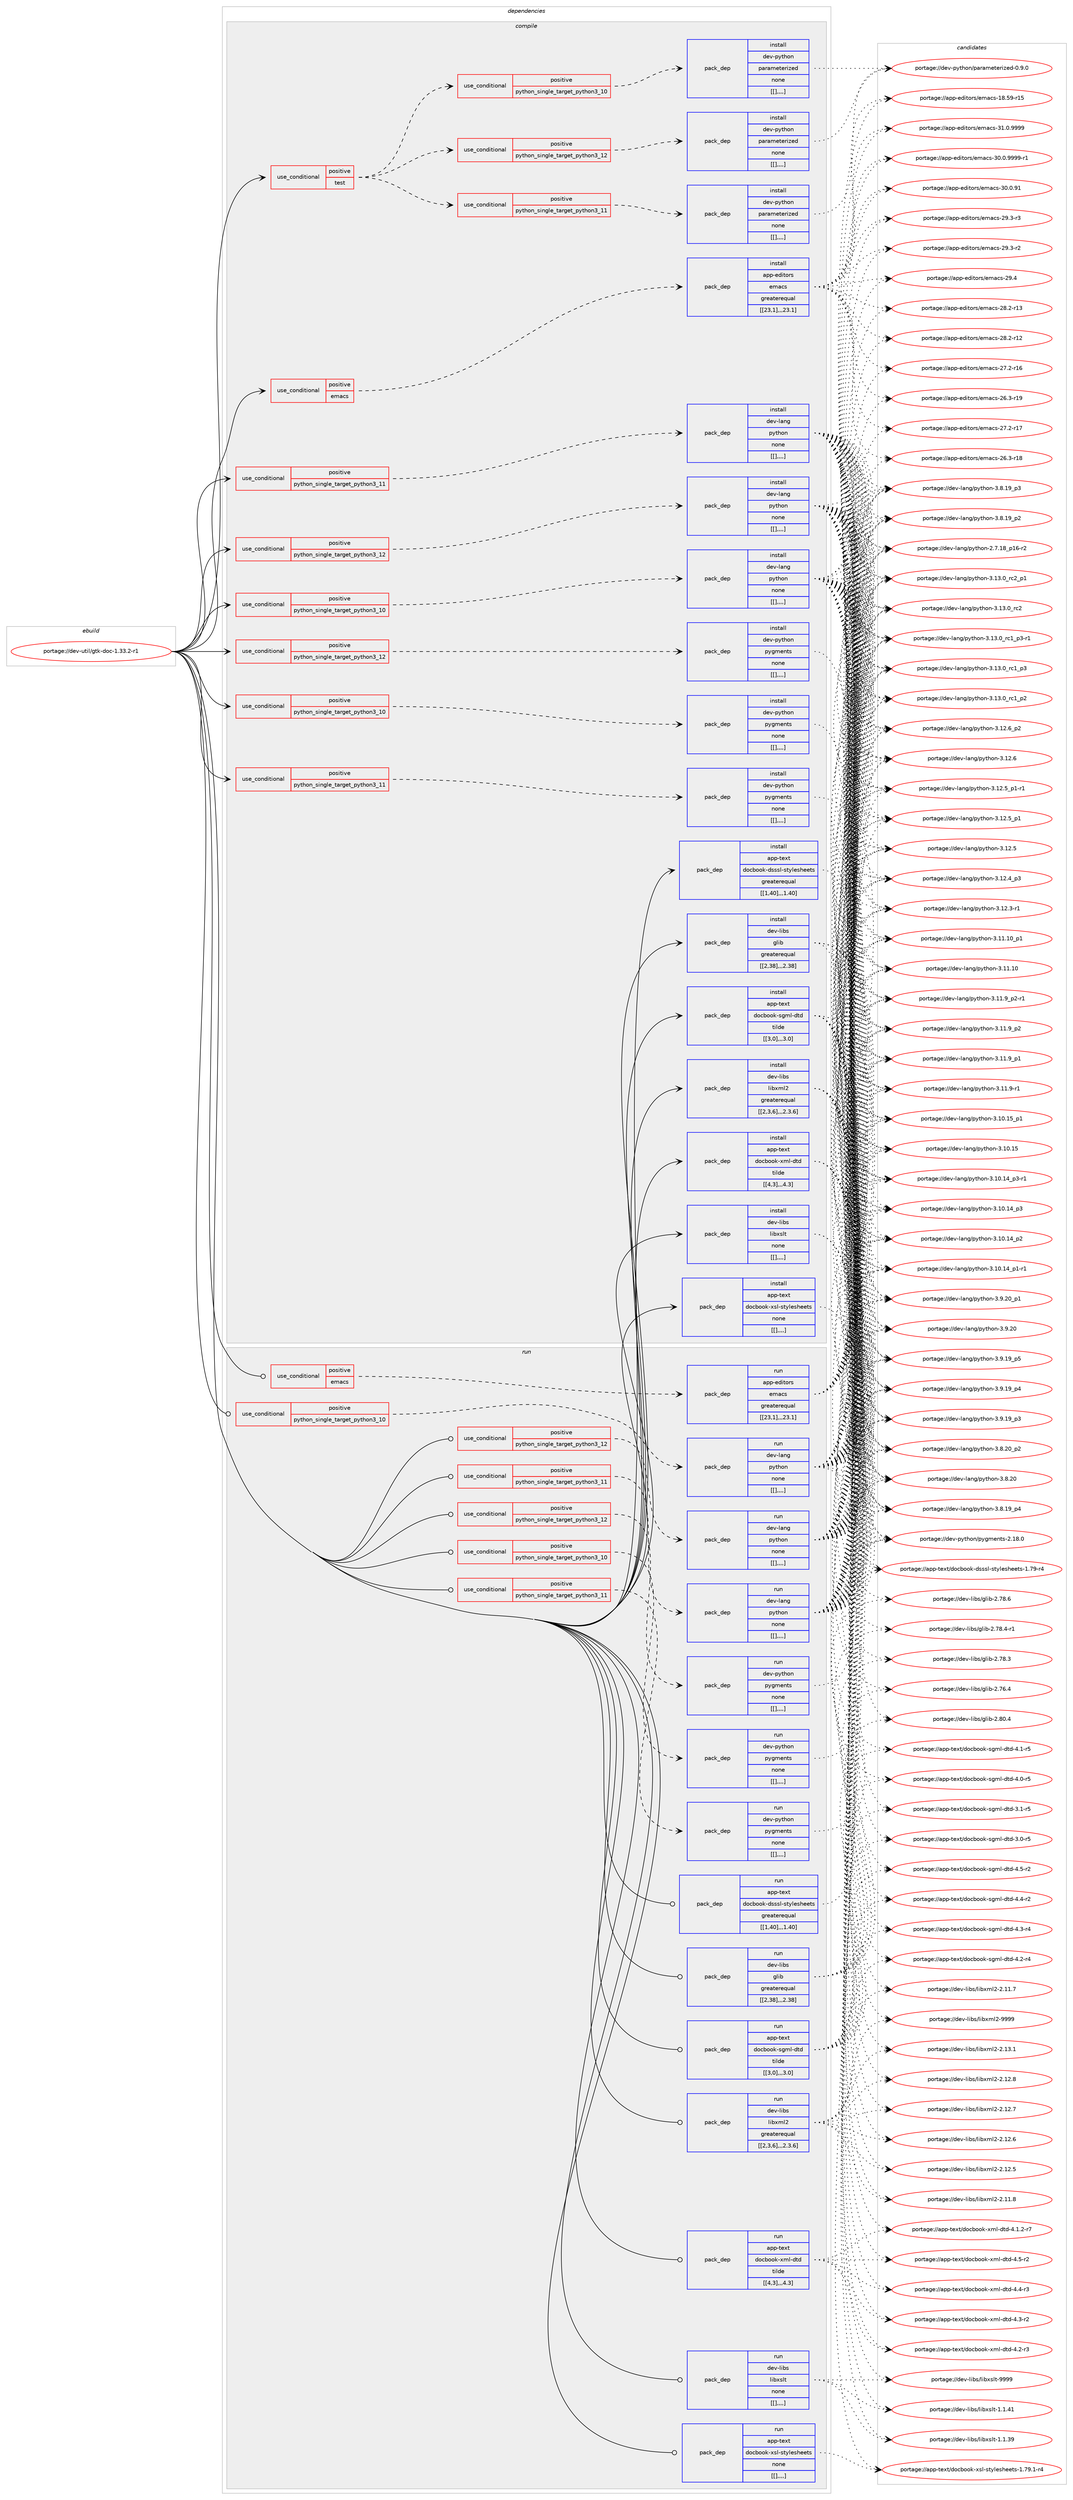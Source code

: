 digraph prolog {

# *************
# Graph options
# *************

newrank=true;
concentrate=true;
compound=true;
graph [rankdir=LR,fontname=Helvetica,fontsize=10,ranksep=1.5];#, ranksep=2.5, nodesep=0.2];
edge  [arrowhead=vee];
node  [fontname=Helvetica,fontsize=10];

# **********
# The ebuild
# **********

subgraph cluster_leftcol {
color=gray;
label=<<i>ebuild</i>>;
id [label="portage://dev-util/gtk-doc-1.33.2-r1", color=red, width=4, href="../dev-util/gtk-doc-1.33.2-r1.svg"];
}

# ****************
# The dependencies
# ****************

subgraph cluster_midcol {
color=gray;
label=<<i>dependencies</i>>;
subgraph cluster_compile {
fillcolor="#eeeeee";
style=filled;
label=<<i>compile</i>>;
subgraph cond63236 {
dependency220247 [label=<<TABLE BORDER="0" CELLBORDER="1" CELLSPACING="0" CELLPADDING="4"><TR><TD ROWSPAN="3" CELLPADDING="10">use_conditional</TD></TR><TR><TD>positive</TD></TR><TR><TD>emacs</TD></TR></TABLE>>, shape=none, color=red];
subgraph pack155602 {
dependency220248 [label=<<TABLE BORDER="0" CELLBORDER="1" CELLSPACING="0" CELLPADDING="4" WIDTH="220"><TR><TD ROWSPAN="6" CELLPADDING="30">pack_dep</TD></TR><TR><TD WIDTH="110">install</TD></TR><TR><TD>app-editors</TD></TR><TR><TD>emacs</TD></TR><TR><TD>greaterequal</TD></TR><TR><TD>[[23,1],,,23.1]</TD></TR></TABLE>>, shape=none, color=blue];
}
dependency220247:e -> dependency220248:w [weight=20,style="dashed",arrowhead="vee"];
}
id:e -> dependency220247:w [weight=20,style="solid",arrowhead="vee"];
subgraph cond63237 {
dependency220249 [label=<<TABLE BORDER="0" CELLBORDER="1" CELLSPACING="0" CELLPADDING="4"><TR><TD ROWSPAN="3" CELLPADDING="10">use_conditional</TD></TR><TR><TD>positive</TD></TR><TR><TD>python_single_target_python3_10</TD></TR></TABLE>>, shape=none, color=red];
subgraph pack155603 {
dependency220250 [label=<<TABLE BORDER="0" CELLBORDER="1" CELLSPACING="0" CELLPADDING="4" WIDTH="220"><TR><TD ROWSPAN="6" CELLPADDING="30">pack_dep</TD></TR><TR><TD WIDTH="110">install</TD></TR><TR><TD>dev-lang</TD></TR><TR><TD>python</TD></TR><TR><TD>none</TD></TR><TR><TD>[[],,,,]</TD></TR></TABLE>>, shape=none, color=blue];
}
dependency220249:e -> dependency220250:w [weight=20,style="dashed",arrowhead="vee"];
}
id:e -> dependency220249:w [weight=20,style="solid",arrowhead="vee"];
subgraph cond63238 {
dependency220251 [label=<<TABLE BORDER="0" CELLBORDER="1" CELLSPACING="0" CELLPADDING="4"><TR><TD ROWSPAN="3" CELLPADDING="10">use_conditional</TD></TR><TR><TD>positive</TD></TR><TR><TD>python_single_target_python3_10</TD></TR></TABLE>>, shape=none, color=red];
subgraph pack155604 {
dependency220252 [label=<<TABLE BORDER="0" CELLBORDER="1" CELLSPACING="0" CELLPADDING="4" WIDTH="220"><TR><TD ROWSPAN="6" CELLPADDING="30">pack_dep</TD></TR><TR><TD WIDTH="110">install</TD></TR><TR><TD>dev-python</TD></TR><TR><TD>pygments</TD></TR><TR><TD>none</TD></TR><TR><TD>[[],,,,]</TD></TR></TABLE>>, shape=none, color=blue];
}
dependency220251:e -> dependency220252:w [weight=20,style="dashed",arrowhead="vee"];
}
id:e -> dependency220251:w [weight=20,style="solid",arrowhead="vee"];
subgraph cond63239 {
dependency220253 [label=<<TABLE BORDER="0" CELLBORDER="1" CELLSPACING="0" CELLPADDING="4"><TR><TD ROWSPAN="3" CELLPADDING="10">use_conditional</TD></TR><TR><TD>positive</TD></TR><TR><TD>python_single_target_python3_11</TD></TR></TABLE>>, shape=none, color=red];
subgraph pack155605 {
dependency220254 [label=<<TABLE BORDER="0" CELLBORDER="1" CELLSPACING="0" CELLPADDING="4" WIDTH="220"><TR><TD ROWSPAN="6" CELLPADDING="30">pack_dep</TD></TR><TR><TD WIDTH="110">install</TD></TR><TR><TD>dev-lang</TD></TR><TR><TD>python</TD></TR><TR><TD>none</TD></TR><TR><TD>[[],,,,]</TD></TR></TABLE>>, shape=none, color=blue];
}
dependency220253:e -> dependency220254:w [weight=20,style="dashed",arrowhead="vee"];
}
id:e -> dependency220253:w [weight=20,style="solid",arrowhead="vee"];
subgraph cond63240 {
dependency220255 [label=<<TABLE BORDER="0" CELLBORDER="1" CELLSPACING="0" CELLPADDING="4"><TR><TD ROWSPAN="3" CELLPADDING="10">use_conditional</TD></TR><TR><TD>positive</TD></TR><TR><TD>python_single_target_python3_11</TD></TR></TABLE>>, shape=none, color=red];
subgraph pack155606 {
dependency220256 [label=<<TABLE BORDER="0" CELLBORDER="1" CELLSPACING="0" CELLPADDING="4" WIDTH="220"><TR><TD ROWSPAN="6" CELLPADDING="30">pack_dep</TD></TR><TR><TD WIDTH="110">install</TD></TR><TR><TD>dev-python</TD></TR><TR><TD>pygments</TD></TR><TR><TD>none</TD></TR><TR><TD>[[],,,,]</TD></TR></TABLE>>, shape=none, color=blue];
}
dependency220255:e -> dependency220256:w [weight=20,style="dashed",arrowhead="vee"];
}
id:e -> dependency220255:w [weight=20,style="solid",arrowhead="vee"];
subgraph cond63241 {
dependency220257 [label=<<TABLE BORDER="0" CELLBORDER="1" CELLSPACING="0" CELLPADDING="4"><TR><TD ROWSPAN="3" CELLPADDING="10">use_conditional</TD></TR><TR><TD>positive</TD></TR><TR><TD>python_single_target_python3_12</TD></TR></TABLE>>, shape=none, color=red];
subgraph pack155607 {
dependency220258 [label=<<TABLE BORDER="0" CELLBORDER="1" CELLSPACING="0" CELLPADDING="4" WIDTH="220"><TR><TD ROWSPAN="6" CELLPADDING="30">pack_dep</TD></TR><TR><TD WIDTH="110">install</TD></TR><TR><TD>dev-lang</TD></TR><TR><TD>python</TD></TR><TR><TD>none</TD></TR><TR><TD>[[],,,,]</TD></TR></TABLE>>, shape=none, color=blue];
}
dependency220257:e -> dependency220258:w [weight=20,style="dashed",arrowhead="vee"];
}
id:e -> dependency220257:w [weight=20,style="solid",arrowhead="vee"];
subgraph cond63242 {
dependency220259 [label=<<TABLE BORDER="0" CELLBORDER="1" CELLSPACING="0" CELLPADDING="4"><TR><TD ROWSPAN="3" CELLPADDING="10">use_conditional</TD></TR><TR><TD>positive</TD></TR><TR><TD>python_single_target_python3_12</TD></TR></TABLE>>, shape=none, color=red];
subgraph pack155608 {
dependency220260 [label=<<TABLE BORDER="0" CELLBORDER="1" CELLSPACING="0" CELLPADDING="4" WIDTH="220"><TR><TD ROWSPAN="6" CELLPADDING="30">pack_dep</TD></TR><TR><TD WIDTH="110">install</TD></TR><TR><TD>dev-python</TD></TR><TR><TD>pygments</TD></TR><TR><TD>none</TD></TR><TR><TD>[[],,,,]</TD></TR></TABLE>>, shape=none, color=blue];
}
dependency220259:e -> dependency220260:w [weight=20,style="dashed",arrowhead="vee"];
}
id:e -> dependency220259:w [weight=20,style="solid",arrowhead="vee"];
subgraph cond63243 {
dependency220261 [label=<<TABLE BORDER="0" CELLBORDER="1" CELLSPACING="0" CELLPADDING="4"><TR><TD ROWSPAN="3" CELLPADDING="10">use_conditional</TD></TR><TR><TD>positive</TD></TR><TR><TD>test</TD></TR></TABLE>>, shape=none, color=red];
subgraph cond63244 {
dependency220262 [label=<<TABLE BORDER="0" CELLBORDER="1" CELLSPACING="0" CELLPADDING="4"><TR><TD ROWSPAN="3" CELLPADDING="10">use_conditional</TD></TR><TR><TD>positive</TD></TR><TR><TD>python_single_target_python3_10</TD></TR></TABLE>>, shape=none, color=red];
subgraph pack155609 {
dependency220263 [label=<<TABLE BORDER="0" CELLBORDER="1" CELLSPACING="0" CELLPADDING="4" WIDTH="220"><TR><TD ROWSPAN="6" CELLPADDING="30">pack_dep</TD></TR><TR><TD WIDTH="110">install</TD></TR><TR><TD>dev-python</TD></TR><TR><TD>parameterized</TD></TR><TR><TD>none</TD></TR><TR><TD>[[],,,,]</TD></TR></TABLE>>, shape=none, color=blue];
}
dependency220262:e -> dependency220263:w [weight=20,style="dashed",arrowhead="vee"];
}
dependency220261:e -> dependency220262:w [weight=20,style="dashed",arrowhead="vee"];
subgraph cond63245 {
dependency220264 [label=<<TABLE BORDER="0" CELLBORDER="1" CELLSPACING="0" CELLPADDING="4"><TR><TD ROWSPAN="3" CELLPADDING="10">use_conditional</TD></TR><TR><TD>positive</TD></TR><TR><TD>python_single_target_python3_11</TD></TR></TABLE>>, shape=none, color=red];
subgraph pack155610 {
dependency220265 [label=<<TABLE BORDER="0" CELLBORDER="1" CELLSPACING="0" CELLPADDING="4" WIDTH="220"><TR><TD ROWSPAN="6" CELLPADDING="30">pack_dep</TD></TR><TR><TD WIDTH="110">install</TD></TR><TR><TD>dev-python</TD></TR><TR><TD>parameterized</TD></TR><TR><TD>none</TD></TR><TR><TD>[[],,,,]</TD></TR></TABLE>>, shape=none, color=blue];
}
dependency220264:e -> dependency220265:w [weight=20,style="dashed",arrowhead="vee"];
}
dependency220261:e -> dependency220264:w [weight=20,style="dashed",arrowhead="vee"];
subgraph cond63246 {
dependency220266 [label=<<TABLE BORDER="0" CELLBORDER="1" CELLSPACING="0" CELLPADDING="4"><TR><TD ROWSPAN="3" CELLPADDING="10">use_conditional</TD></TR><TR><TD>positive</TD></TR><TR><TD>python_single_target_python3_12</TD></TR></TABLE>>, shape=none, color=red];
subgraph pack155611 {
dependency220267 [label=<<TABLE BORDER="0" CELLBORDER="1" CELLSPACING="0" CELLPADDING="4" WIDTH="220"><TR><TD ROWSPAN="6" CELLPADDING="30">pack_dep</TD></TR><TR><TD WIDTH="110">install</TD></TR><TR><TD>dev-python</TD></TR><TR><TD>parameterized</TD></TR><TR><TD>none</TD></TR><TR><TD>[[],,,,]</TD></TR></TABLE>>, shape=none, color=blue];
}
dependency220266:e -> dependency220267:w [weight=20,style="dashed",arrowhead="vee"];
}
dependency220261:e -> dependency220266:w [weight=20,style="dashed",arrowhead="vee"];
}
id:e -> dependency220261:w [weight=20,style="solid",arrowhead="vee"];
subgraph pack155612 {
dependency220268 [label=<<TABLE BORDER="0" CELLBORDER="1" CELLSPACING="0" CELLPADDING="4" WIDTH="220"><TR><TD ROWSPAN="6" CELLPADDING="30">pack_dep</TD></TR><TR><TD WIDTH="110">install</TD></TR><TR><TD>app-text</TD></TR><TR><TD>docbook-dsssl-stylesheets</TD></TR><TR><TD>greaterequal</TD></TR><TR><TD>[[1,40],,,1.40]</TD></TR></TABLE>>, shape=none, color=blue];
}
id:e -> dependency220268:w [weight=20,style="solid",arrowhead="vee"];
subgraph pack155613 {
dependency220269 [label=<<TABLE BORDER="0" CELLBORDER="1" CELLSPACING="0" CELLPADDING="4" WIDTH="220"><TR><TD ROWSPAN="6" CELLPADDING="30">pack_dep</TD></TR><TR><TD WIDTH="110">install</TD></TR><TR><TD>app-text</TD></TR><TR><TD>docbook-sgml-dtd</TD></TR><TR><TD>tilde</TD></TR><TR><TD>[[3,0],,,3.0]</TD></TR></TABLE>>, shape=none, color=blue];
}
id:e -> dependency220269:w [weight=20,style="solid",arrowhead="vee"];
subgraph pack155614 {
dependency220270 [label=<<TABLE BORDER="0" CELLBORDER="1" CELLSPACING="0" CELLPADDING="4" WIDTH="220"><TR><TD ROWSPAN="6" CELLPADDING="30">pack_dep</TD></TR><TR><TD WIDTH="110">install</TD></TR><TR><TD>app-text</TD></TR><TR><TD>docbook-xml-dtd</TD></TR><TR><TD>tilde</TD></TR><TR><TD>[[4,3],,,4.3]</TD></TR></TABLE>>, shape=none, color=blue];
}
id:e -> dependency220270:w [weight=20,style="solid",arrowhead="vee"];
subgraph pack155615 {
dependency220271 [label=<<TABLE BORDER="0" CELLBORDER="1" CELLSPACING="0" CELLPADDING="4" WIDTH="220"><TR><TD ROWSPAN="6" CELLPADDING="30">pack_dep</TD></TR><TR><TD WIDTH="110">install</TD></TR><TR><TD>app-text</TD></TR><TR><TD>docbook-xsl-stylesheets</TD></TR><TR><TD>none</TD></TR><TR><TD>[[],,,,]</TD></TR></TABLE>>, shape=none, color=blue];
}
id:e -> dependency220271:w [weight=20,style="solid",arrowhead="vee"];
subgraph pack155616 {
dependency220272 [label=<<TABLE BORDER="0" CELLBORDER="1" CELLSPACING="0" CELLPADDING="4" WIDTH="220"><TR><TD ROWSPAN="6" CELLPADDING="30">pack_dep</TD></TR><TR><TD WIDTH="110">install</TD></TR><TR><TD>dev-libs</TD></TR><TR><TD>glib</TD></TR><TR><TD>greaterequal</TD></TR><TR><TD>[[2,38],,,2.38]</TD></TR></TABLE>>, shape=none, color=blue];
}
id:e -> dependency220272:w [weight=20,style="solid",arrowhead="vee"];
subgraph pack155617 {
dependency220273 [label=<<TABLE BORDER="0" CELLBORDER="1" CELLSPACING="0" CELLPADDING="4" WIDTH="220"><TR><TD ROWSPAN="6" CELLPADDING="30">pack_dep</TD></TR><TR><TD WIDTH="110">install</TD></TR><TR><TD>dev-libs</TD></TR><TR><TD>libxml2</TD></TR><TR><TD>greaterequal</TD></TR><TR><TD>[[2,3,6],,,2.3.6]</TD></TR></TABLE>>, shape=none, color=blue];
}
id:e -> dependency220273:w [weight=20,style="solid",arrowhead="vee"];
subgraph pack155618 {
dependency220274 [label=<<TABLE BORDER="0" CELLBORDER="1" CELLSPACING="0" CELLPADDING="4" WIDTH="220"><TR><TD ROWSPAN="6" CELLPADDING="30">pack_dep</TD></TR><TR><TD WIDTH="110">install</TD></TR><TR><TD>dev-libs</TD></TR><TR><TD>libxslt</TD></TR><TR><TD>none</TD></TR><TR><TD>[[],,,,]</TD></TR></TABLE>>, shape=none, color=blue];
}
id:e -> dependency220274:w [weight=20,style="solid",arrowhead="vee"];
}
subgraph cluster_compileandrun {
fillcolor="#eeeeee";
style=filled;
label=<<i>compile and run</i>>;
}
subgraph cluster_run {
fillcolor="#eeeeee";
style=filled;
label=<<i>run</i>>;
subgraph cond63247 {
dependency220275 [label=<<TABLE BORDER="0" CELLBORDER="1" CELLSPACING="0" CELLPADDING="4"><TR><TD ROWSPAN="3" CELLPADDING="10">use_conditional</TD></TR><TR><TD>positive</TD></TR><TR><TD>emacs</TD></TR></TABLE>>, shape=none, color=red];
subgraph pack155619 {
dependency220276 [label=<<TABLE BORDER="0" CELLBORDER="1" CELLSPACING="0" CELLPADDING="4" WIDTH="220"><TR><TD ROWSPAN="6" CELLPADDING="30">pack_dep</TD></TR><TR><TD WIDTH="110">run</TD></TR><TR><TD>app-editors</TD></TR><TR><TD>emacs</TD></TR><TR><TD>greaterequal</TD></TR><TR><TD>[[23,1],,,23.1]</TD></TR></TABLE>>, shape=none, color=blue];
}
dependency220275:e -> dependency220276:w [weight=20,style="dashed",arrowhead="vee"];
}
id:e -> dependency220275:w [weight=20,style="solid",arrowhead="odot"];
subgraph cond63248 {
dependency220277 [label=<<TABLE BORDER="0" CELLBORDER="1" CELLSPACING="0" CELLPADDING="4"><TR><TD ROWSPAN="3" CELLPADDING="10">use_conditional</TD></TR><TR><TD>positive</TD></TR><TR><TD>python_single_target_python3_10</TD></TR></TABLE>>, shape=none, color=red];
subgraph pack155620 {
dependency220278 [label=<<TABLE BORDER="0" CELLBORDER="1" CELLSPACING="0" CELLPADDING="4" WIDTH="220"><TR><TD ROWSPAN="6" CELLPADDING="30">pack_dep</TD></TR><TR><TD WIDTH="110">run</TD></TR><TR><TD>dev-lang</TD></TR><TR><TD>python</TD></TR><TR><TD>none</TD></TR><TR><TD>[[],,,,]</TD></TR></TABLE>>, shape=none, color=blue];
}
dependency220277:e -> dependency220278:w [weight=20,style="dashed",arrowhead="vee"];
}
id:e -> dependency220277:w [weight=20,style="solid",arrowhead="odot"];
subgraph cond63249 {
dependency220279 [label=<<TABLE BORDER="0" CELLBORDER="1" CELLSPACING="0" CELLPADDING="4"><TR><TD ROWSPAN="3" CELLPADDING="10">use_conditional</TD></TR><TR><TD>positive</TD></TR><TR><TD>python_single_target_python3_10</TD></TR></TABLE>>, shape=none, color=red];
subgraph pack155621 {
dependency220280 [label=<<TABLE BORDER="0" CELLBORDER="1" CELLSPACING="0" CELLPADDING="4" WIDTH="220"><TR><TD ROWSPAN="6" CELLPADDING="30">pack_dep</TD></TR><TR><TD WIDTH="110">run</TD></TR><TR><TD>dev-python</TD></TR><TR><TD>pygments</TD></TR><TR><TD>none</TD></TR><TR><TD>[[],,,,]</TD></TR></TABLE>>, shape=none, color=blue];
}
dependency220279:e -> dependency220280:w [weight=20,style="dashed",arrowhead="vee"];
}
id:e -> dependency220279:w [weight=20,style="solid",arrowhead="odot"];
subgraph cond63250 {
dependency220281 [label=<<TABLE BORDER="0" CELLBORDER="1" CELLSPACING="0" CELLPADDING="4"><TR><TD ROWSPAN="3" CELLPADDING="10">use_conditional</TD></TR><TR><TD>positive</TD></TR><TR><TD>python_single_target_python3_11</TD></TR></TABLE>>, shape=none, color=red];
subgraph pack155622 {
dependency220282 [label=<<TABLE BORDER="0" CELLBORDER="1" CELLSPACING="0" CELLPADDING="4" WIDTH="220"><TR><TD ROWSPAN="6" CELLPADDING="30">pack_dep</TD></TR><TR><TD WIDTH="110">run</TD></TR><TR><TD>dev-lang</TD></TR><TR><TD>python</TD></TR><TR><TD>none</TD></TR><TR><TD>[[],,,,]</TD></TR></TABLE>>, shape=none, color=blue];
}
dependency220281:e -> dependency220282:w [weight=20,style="dashed",arrowhead="vee"];
}
id:e -> dependency220281:w [weight=20,style="solid",arrowhead="odot"];
subgraph cond63251 {
dependency220283 [label=<<TABLE BORDER="0" CELLBORDER="1" CELLSPACING="0" CELLPADDING="4"><TR><TD ROWSPAN="3" CELLPADDING="10">use_conditional</TD></TR><TR><TD>positive</TD></TR><TR><TD>python_single_target_python3_11</TD></TR></TABLE>>, shape=none, color=red];
subgraph pack155623 {
dependency220284 [label=<<TABLE BORDER="0" CELLBORDER="1" CELLSPACING="0" CELLPADDING="4" WIDTH="220"><TR><TD ROWSPAN="6" CELLPADDING="30">pack_dep</TD></TR><TR><TD WIDTH="110">run</TD></TR><TR><TD>dev-python</TD></TR><TR><TD>pygments</TD></TR><TR><TD>none</TD></TR><TR><TD>[[],,,,]</TD></TR></TABLE>>, shape=none, color=blue];
}
dependency220283:e -> dependency220284:w [weight=20,style="dashed",arrowhead="vee"];
}
id:e -> dependency220283:w [weight=20,style="solid",arrowhead="odot"];
subgraph cond63252 {
dependency220285 [label=<<TABLE BORDER="0" CELLBORDER="1" CELLSPACING="0" CELLPADDING="4"><TR><TD ROWSPAN="3" CELLPADDING="10">use_conditional</TD></TR><TR><TD>positive</TD></TR><TR><TD>python_single_target_python3_12</TD></TR></TABLE>>, shape=none, color=red];
subgraph pack155624 {
dependency220286 [label=<<TABLE BORDER="0" CELLBORDER="1" CELLSPACING="0" CELLPADDING="4" WIDTH="220"><TR><TD ROWSPAN="6" CELLPADDING="30">pack_dep</TD></TR><TR><TD WIDTH="110">run</TD></TR><TR><TD>dev-lang</TD></TR><TR><TD>python</TD></TR><TR><TD>none</TD></TR><TR><TD>[[],,,,]</TD></TR></TABLE>>, shape=none, color=blue];
}
dependency220285:e -> dependency220286:w [weight=20,style="dashed",arrowhead="vee"];
}
id:e -> dependency220285:w [weight=20,style="solid",arrowhead="odot"];
subgraph cond63253 {
dependency220287 [label=<<TABLE BORDER="0" CELLBORDER="1" CELLSPACING="0" CELLPADDING="4"><TR><TD ROWSPAN="3" CELLPADDING="10">use_conditional</TD></TR><TR><TD>positive</TD></TR><TR><TD>python_single_target_python3_12</TD></TR></TABLE>>, shape=none, color=red];
subgraph pack155625 {
dependency220288 [label=<<TABLE BORDER="0" CELLBORDER="1" CELLSPACING="0" CELLPADDING="4" WIDTH="220"><TR><TD ROWSPAN="6" CELLPADDING="30">pack_dep</TD></TR><TR><TD WIDTH="110">run</TD></TR><TR><TD>dev-python</TD></TR><TR><TD>pygments</TD></TR><TR><TD>none</TD></TR><TR><TD>[[],,,,]</TD></TR></TABLE>>, shape=none, color=blue];
}
dependency220287:e -> dependency220288:w [weight=20,style="dashed",arrowhead="vee"];
}
id:e -> dependency220287:w [weight=20,style="solid",arrowhead="odot"];
subgraph pack155626 {
dependency220289 [label=<<TABLE BORDER="0" CELLBORDER="1" CELLSPACING="0" CELLPADDING="4" WIDTH="220"><TR><TD ROWSPAN="6" CELLPADDING="30">pack_dep</TD></TR><TR><TD WIDTH="110">run</TD></TR><TR><TD>app-text</TD></TR><TR><TD>docbook-dsssl-stylesheets</TD></TR><TR><TD>greaterequal</TD></TR><TR><TD>[[1,40],,,1.40]</TD></TR></TABLE>>, shape=none, color=blue];
}
id:e -> dependency220289:w [weight=20,style="solid",arrowhead="odot"];
subgraph pack155627 {
dependency220290 [label=<<TABLE BORDER="0" CELLBORDER="1" CELLSPACING="0" CELLPADDING="4" WIDTH="220"><TR><TD ROWSPAN="6" CELLPADDING="30">pack_dep</TD></TR><TR><TD WIDTH="110">run</TD></TR><TR><TD>app-text</TD></TR><TR><TD>docbook-sgml-dtd</TD></TR><TR><TD>tilde</TD></TR><TR><TD>[[3,0],,,3.0]</TD></TR></TABLE>>, shape=none, color=blue];
}
id:e -> dependency220290:w [weight=20,style="solid",arrowhead="odot"];
subgraph pack155628 {
dependency220291 [label=<<TABLE BORDER="0" CELLBORDER="1" CELLSPACING="0" CELLPADDING="4" WIDTH="220"><TR><TD ROWSPAN="6" CELLPADDING="30">pack_dep</TD></TR><TR><TD WIDTH="110">run</TD></TR><TR><TD>app-text</TD></TR><TR><TD>docbook-xml-dtd</TD></TR><TR><TD>tilde</TD></TR><TR><TD>[[4,3],,,4.3]</TD></TR></TABLE>>, shape=none, color=blue];
}
id:e -> dependency220291:w [weight=20,style="solid",arrowhead="odot"];
subgraph pack155629 {
dependency220292 [label=<<TABLE BORDER="0" CELLBORDER="1" CELLSPACING="0" CELLPADDING="4" WIDTH="220"><TR><TD ROWSPAN="6" CELLPADDING="30">pack_dep</TD></TR><TR><TD WIDTH="110">run</TD></TR><TR><TD>app-text</TD></TR><TR><TD>docbook-xsl-stylesheets</TD></TR><TR><TD>none</TD></TR><TR><TD>[[],,,,]</TD></TR></TABLE>>, shape=none, color=blue];
}
id:e -> dependency220292:w [weight=20,style="solid",arrowhead="odot"];
subgraph pack155630 {
dependency220293 [label=<<TABLE BORDER="0" CELLBORDER="1" CELLSPACING="0" CELLPADDING="4" WIDTH="220"><TR><TD ROWSPAN="6" CELLPADDING="30">pack_dep</TD></TR><TR><TD WIDTH="110">run</TD></TR><TR><TD>dev-libs</TD></TR><TR><TD>glib</TD></TR><TR><TD>greaterequal</TD></TR><TR><TD>[[2,38],,,2.38]</TD></TR></TABLE>>, shape=none, color=blue];
}
id:e -> dependency220293:w [weight=20,style="solid",arrowhead="odot"];
subgraph pack155631 {
dependency220294 [label=<<TABLE BORDER="0" CELLBORDER="1" CELLSPACING="0" CELLPADDING="4" WIDTH="220"><TR><TD ROWSPAN="6" CELLPADDING="30">pack_dep</TD></TR><TR><TD WIDTH="110">run</TD></TR><TR><TD>dev-libs</TD></TR><TR><TD>libxml2</TD></TR><TR><TD>greaterequal</TD></TR><TR><TD>[[2,3,6],,,2.3.6]</TD></TR></TABLE>>, shape=none, color=blue];
}
id:e -> dependency220294:w [weight=20,style="solid",arrowhead="odot"];
subgraph pack155632 {
dependency220295 [label=<<TABLE BORDER="0" CELLBORDER="1" CELLSPACING="0" CELLPADDING="4" WIDTH="220"><TR><TD ROWSPAN="6" CELLPADDING="30">pack_dep</TD></TR><TR><TD WIDTH="110">run</TD></TR><TR><TD>dev-libs</TD></TR><TR><TD>libxslt</TD></TR><TR><TD>none</TD></TR><TR><TD>[[],,,,]</TD></TR></TABLE>>, shape=none, color=blue];
}
id:e -> dependency220295:w [weight=20,style="solid",arrowhead="odot"];
}
}

# **************
# The candidates
# **************

subgraph cluster_choices {
rank=same;
color=gray;
label=<<i>candidates</i>>;

subgraph choice155602 {
color=black;
nodesep=1;
choice971121124510110010511611111411547101109979911545514946484657575757 [label="portage://app-editors/emacs-31.0.9999", color=red, width=4,href="../app-editors/emacs-31.0.9999.svg"];
choice9711211245101100105116111114115471011099799115455148464846575757574511449 [label="portage://app-editors/emacs-30.0.9999-r1", color=red, width=4,href="../app-editors/emacs-30.0.9999-r1.svg"];
choice97112112451011001051161111141154710110997991154551484648465749 [label="portage://app-editors/emacs-30.0.91", color=red, width=4,href="../app-editors/emacs-30.0.91.svg"];
choice97112112451011001051161111141154710110997991154550574652 [label="portage://app-editors/emacs-29.4", color=red, width=4,href="../app-editors/emacs-29.4.svg"];
choice971121124510110010511611111411547101109979911545505746514511451 [label="portage://app-editors/emacs-29.3-r3", color=red, width=4,href="../app-editors/emacs-29.3-r3.svg"];
choice971121124510110010511611111411547101109979911545505746514511450 [label="portage://app-editors/emacs-29.3-r2", color=red, width=4,href="../app-editors/emacs-29.3-r2.svg"];
choice97112112451011001051161111141154710110997991154550564650451144951 [label="portage://app-editors/emacs-28.2-r13", color=red, width=4,href="../app-editors/emacs-28.2-r13.svg"];
choice97112112451011001051161111141154710110997991154550564650451144950 [label="portage://app-editors/emacs-28.2-r12", color=red, width=4,href="../app-editors/emacs-28.2-r12.svg"];
choice97112112451011001051161111141154710110997991154550554650451144955 [label="portage://app-editors/emacs-27.2-r17", color=red, width=4,href="../app-editors/emacs-27.2-r17.svg"];
choice97112112451011001051161111141154710110997991154550554650451144954 [label="portage://app-editors/emacs-27.2-r16", color=red, width=4,href="../app-editors/emacs-27.2-r16.svg"];
choice97112112451011001051161111141154710110997991154550544651451144957 [label="portage://app-editors/emacs-26.3-r19", color=red, width=4,href="../app-editors/emacs-26.3-r19.svg"];
choice97112112451011001051161111141154710110997991154550544651451144956 [label="portage://app-editors/emacs-26.3-r18", color=red, width=4,href="../app-editors/emacs-26.3-r18.svg"];
choice9711211245101100105116111114115471011099799115454956465357451144953 [label="portage://app-editors/emacs-18.59-r15", color=red, width=4,href="../app-editors/emacs-18.59-r15.svg"];
dependency220248:e -> choice971121124510110010511611111411547101109979911545514946484657575757:w [style=dotted,weight="100"];
dependency220248:e -> choice9711211245101100105116111114115471011099799115455148464846575757574511449:w [style=dotted,weight="100"];
dependency220248:e -> choice97112112451011001051161111141154710110997991154551484648465749:w [style=dotted,weight="100"];
dependency220248:e -> choice97112112451011001051161111141154710110997991154550574652:w [style=dotted,weight="100"];
dependency220248:e -> choice971121124510110010511611111411547101109979911545505746514511451:w [style=dotted,weight="100"];
dependency220248:e -> choice971121124510110010511611111411547101109979911545505746514511450:w [style=dotted,weight="100"];
dependency220248:e -> choice97112112451011001051161111141154710110997991154550564650451144951:w [style=dotted,weight="100"];
dependency220248:e -> choice97112112451011001051161111141154710110997991154550564650451144950:w [style=dotted,weight="100"];
dependency220248:e -> choice97112112451011001051161111141154710110997991154550554650451144955:w [style=dotted,weight="100"];
dependency220248:e -> choice97112112451011001051161111141154710110997991154550554650451144954:w [style=dotted,weight="100"];
dependency220248:e -> choice97112112451011001051161111141154710110997991154550544651451144957:w [style=dotted,weight="100"];
dependency220248:e -> choice97112112451011001051161111141154710110997991154550544651451144956:w [style=dotted,weight="100"];
dependency220248:e -> choice9711211245101100105116111114115471011099799115454956465357451144953:w [style=dotted,weight="100"];
}
subgraph choice155603 {
color=black;
nodesep=1;
choice100101118451089711010347112121116104111110455146495146489511499509511249 [label="portage://dev-lang/python-3.13.0_rc2_p1", color=red, width=4,href="../dev-lang/python-3.13.0_rc2_p1.svg"];
choice10010111845108971101034711212111610411111045514649514648951149950 [label="portage://dev-lang/python-3.13.0_rc2", color=red, width=4,href="../dev-lang/python-3.13.0_rc2.svg"];
choice1001011184510897110103471121211161041111104551464951464895114994995112514511449 [label="portage://dev-lang/python-3.13.0_rc1_p3-r1", color=red, width=4,href="../dev-lang/python-3.13.0_rc1_p3-r1.svg"];
choice100101118451089711010347112121116104111110455146495146489511499499511251 [label="portage://dev-lang/python-3.13.0_rc1_p3", color=red, width=4,href="../dev-lang/python-3.13.0_rc1_p3.svg"];
choice100101118451089711010347112121116104111110455146495146489511499499511250 [label="portage://dev-lang/python-3.13.0_rc1_p2", color=red, width=4,href="../dev-lang/python-3.13.0_rc1_p2.svg"];
choice100101118451089711010347112121116104111110455146495046549511250 [label="portage://dev-lang/python-3.12.6_p2", color=red, width=4,href="../dev-lang/python-3.12.6_p2.svg"];
choice10010111845108971101034711212111610411111045514649504654 [label="portage://dev-lang/python-3.12.6", color=red, width=4,href="../dev-lang/python-3.12.6.svg"];
choice1001011184510897110103471121211161041111104551464950465395112494511449 [label="portage://dev-lang/python-3.12.5_p1-r1", color=red, width=4,href="../dev-lang/python-3.12.5_p1-r1.svg"];
choice100101118451089711010347112121116104111110455146495046539511249 [label="portage://dev-lang/python-3.12.5_p1", color=red, width=4,href="../dev-lang/python-3.12.5_p1.svg"];
choice10010111845108971101034711212111610411111045514649504653 [label="portage://dev-lang/python-3.12.5", color=red, width=4,href="../dev-lang/python-3.12.5.svg"];
choice100101118451089711010347112121116104111110455146495046529511251 [label="portage://dev-lang/python-3.12.4_p3", color=red, width=4,href="../dev-lang/python-3.12.4_p3.svg"];
choice100101118451089711010347112121116104111110455146495046514511449 [label="portage://dev-lang/python-3.12.3-r1", color=red, width=4,href="../dev-lang/python-3.12.3-r1.svg"];
choice10010111845108971101034711212111610411111045514649494649489511249 [label="portage://dev-lang/python-3.11.10_p1", color=red, width=4,href="../dev-lang/python-3.11.10_p1.svg"];
choice1001011184510897110103471121211161041111104551464949464948 [label="portage://dev-lang/python-3.11.10", color=red, width=4,href="../dev-lang/python-3.11.10.svg"];
choice1001011184510897110103471121211161041111104551464949465795112504511449 [label="portage://dev-lang/python-3.11.9_p2-r1", color=red, width=4,href="../dev-lang/python-3.11.9_p2-r1.svg"];
choice100101118451089711010347112121116104111110455146494946579511250 [label="portage://dev-lang/python-3.11.9_p2", color=red, width=4,href="../dev-lang/python-3.11.9_p2.svg"];
choice100101118451089711010347112121116104111110455146494946579511249 [label="portage://dev-lang/python-3.11.9_p1", color=red, width=4,href="../dev-lang/python-3.11.9_p1.svg"];
choice100101118451089711010347112121116104111110455146494946574511449 [label="portage://dev-lang/python-3.11.9-r1", color=red, width=4,href="../dev-lang/python-3.11.9-r1.svg"];
choice10010111845108971101034711212111610411111045514649484649539511249 [label="portage://dev-lang/python-3.10.15_p1", color=red, width=4,href="../dev-lang/python-3.10.15_p1.svg"];
choice1001011184510897110103471121211161041111104551464948464953 [label="portage://dev-lang/python-3.10.15", color=red, width=4,href="../dev-lang/python-3.10.15.svg"];
choice100101118451089711010347112121116104111110455146494846495295112514511449 [label="portage://dev-lang/python-3.10.14_p3-r1", color=red, width=4,href="../dev-lang/python-3.10.14_p3-r1.svg"];
choice10010111845108971101034711212111610411111045514649484649529511251 [label="portage://dev-lang/python-3.10.14_p3", color=red, width=4,href="../dev-lang/python-3.10.14_p3.svg"];
choice10010111845108971101034711212111610411111045514649484649529511250 [label="portage://dev-lang/python-3.10.14_p2", color=red, width=4,href="../dev-lang/python-3.10.14_p2.svg"];
choice100101118451089711010347112121116104111110455146494846495295112494511449 [label="portage://dev-lang/python-3.10.14_p1-r1", color=red, width=4,href="../dev-lang/python-3.10.14_p1-r1.svg"];
choice100101118451089711010347112121116104111110455146574650489511249 [label="portage://dev-lang/python-3.9.20_p1", color=red, width=4,href="../dev-lang/python-3.9.20_p1.svg"];
choice10010111845108971101034711212111610411111045514657465048 [label="portage://dev-lang/python-3.9.20", color=red, width=4,href="../dev-lang/python-3.9.20.svg"];
choice100101118451089711010347112121116104111110455146574649579511253 [label="portage://dev-lang/python-3.9.19_p5", color=red, width=4,href="../dev-lang/python-3.9.19_p5.svg"];
choice100101118451089711010347112121116104111110455146574649579511252 [label="portage://dev-lang/python-3.9.19_p4", color=red, width=4,href="../dev-lang/python-3.9.19_p4.svg"];
choice100101118451089711010347112121116104111110455146574649579511251 [label="portage://dev-lang/python-3.9.19_p3", color=red, width=4,href="../dev-lang/python-3.9.19_p3.svg"];
choice100101118451089711010347112121116104111110455146564650489511250 [label="portage://dev-lang/python-3.8.20_p2", color=red, width=4,href="../dev-lang/python-3.8.20_p2.svg"];
choice10010111845108971101034711212111610411111045514656465048 [label="portage://dev-lang/python-3.8.20", color=red, width=4,href="../dev-lang/python-3.8.20.svg"];
choice100101118451089711010347112121116104111110455146564649579511252 [label="portage://dev-lang/python-3.8.19_p4", color=red, width=4,href="../dev-lang/python-3.8.19_p4.svg"];
choice100101118451089711010347112121116104111110455146564649579511251 [label="portage://dev-lang/python-3.8.19_p3", color=red, width=4,href="../dev-lang/python-3.8.19_p3.svg"];
choice100101118451089711010347112121116104111110455146564649579511250 [label="portage://dev-lang/python-3.8.19_p2", color=red, width=4,href="../dev-lang/python-3.8.19_p2.svg"];
choice100101118451089711010347112121116104111110455046554649569511249544511450 [label="portage://dev-lang/python-2.7.18_p16-r2", color=red, width=4,href="../dev-lang/python-2.7.18_p16-r2.svg"];
dependency220250:e -> choice100101118451089711010347112121116104111110455146495146489511499509511249:w [style=dotted,weight="100"];
dependency220250:e -> choice10010111845108971101034711212111610411111045514649514648951149950:w [style=dotted,weight="100"];
dependency220250:e -> choice1001011184510897110103471121211161041111104551464951464895114994995112514511449:w [style=dotted,weight="100"];
dependency220250:e -> choice100101118451089711010347112121116104111110455146495146489511499499511251:w [style=dotted,weight="100"];
dependency220250:e -> choice100101118451089711010347112121116104111110455146495146489511499499511250:w [style=dotted,weight="100"];
dependency220250:e -> choice100101118451089711010347112121116104111110455146495046549511250:w [style=dotted,weight="100"];
dependency220250:e -> choice10010111845108971101034711212111610411111045514649504654:w [style=dotted,weight="100"];
dependency220250:e -> choice1001011184510897110103471121211161041111104551464950465395112494511449:w [style=dotted,weight="100"];
dependency220250:e -> choice100101118451089711010347112121116104111110455146495046539511249:w [style=dotted,weight="100"];
dependency220250:e -> choice10010111845108971101034711212111610411111045514649504653:w [style=dotted,weight="100"];
dependency220250:e -> choice100101118451089711010347112121116104111110455146495046529511251:w [style=dotted,weight="100"];
dependency220250:e -> choice100101118451089711010347112121116104111110455146495046514511449:w [style=dotted,weight="100"];
dependency220250:e -> choice10010111845108971101034711212111610411111045514649494649489511249:w [style=dotted,weight="100"];
dependency220250:e -> choice1001011184510897110103471121211161041111104551464949464948:w [style=dotted,weight="100"];
dependency220250:e -> choice1001011184510897110103471121211161041111104551464949465795112504511449:w [style=dotted,weight="100"];
dependency220250:e -> choice100101118451089711010347112121116104111110455146494946579511250:w [style=dotted,weight="100"];
dependency220250:e -> choice100101118451089711010347112121116104111110455146494946579511249:w [style=dotted,weight="100"];
dependency220250:e -> choice100101118451089711010347112121116104111110455146494946574511449:w [style=dotted,weight="100"];
dependency220250:e -> choice10010111845108971101034711212111610411111045514649484649539511249:w [style=dotted,weight="100"];
dependency220250:e -> choice1001011184510897110103471121211161041111104551464948464953:w [style=dotted,weight="100"];
dependency220250:e -> choice100101118451089711010347112121116104111110455146494846495295112514511449:w [style=dotted,weight="100"];
dependency220250:e -> choice10010111845108971101034711212111610411111045514649484649529511251:w [style=dotted,weight="100"];
dependency220250:e -> choice10010111845108971101034711212111610411111045514649484649529511250:w [style=dotted,weight="100"];
dependency220250:e -> choice100101118451089711010347112121116104111110455146494846495295112494511449:w [style=dotted,weight="100"];
dependency220250:e -> choice100101118451089711010347112121116104111110455146574650489511249:w [style=dotted,weight="100"];
dependency220250:e -> choice10010111845108971101034711212111610411111045514657465048:w [style=dotted,weight="100"];
dependency220250:e -> choice100101118451089711010347112121116104111110455146574649579511253:w [style=dotted,weight="100"];
dependency220250:e -> choice100101118451089711010347112121116104111110455146574649579511252:w [style=dotted,weight="100"];
dependency220250:e -> choice100101118451089711010347112121116104111110455146574649579511251:w [style=dotted,weight="100"];
dependency220250:e -> choice100101118451089711010347112121116104111110455146564650489511250:w [style=dotted,weight="100"];
dependency220250:e -> choice10010111845108971101034711212111610411111045514656465048:w [style=dotted,weight="100"];
dependency220250:e -> choice100101118451089711010347112121116104111110455146564649579511252:w [style=dotted,weight="100"];
dependency220250:e -> choice100101118451089711010347112121116104111110455146564649579511251:w [style=dotted,weight="100"];
dependency220250:e -> choice100101118451089711010347112121116104111110455146564649579511250:w [style=dotted,weight="100"];
dependency220250:e -> choice100101118451089711010347112121116104111110455046554649569511249544511450:w [style=dotted,weight="100"];
}
subgraph choice155604 {
color=black;
nodesep=1;
choice100101118451121211161041111104711212110310910111011611545504649564648 [label="portage://dev-python/pygments-2.18.0", color=red, width=4,href="../dev-python/pygments-2.18.0.svg"];
dependency220252:e -> choice100101118451121211161041111104711212110310910111011611545504649564648:w [style=dotted,weight="100"];
}
subgraph choice155605 {
color=black;
nodesep=1;
choice100101118451089711010347112121116104111110455146495146489511499509511249 [label="portage://dev-lang/python-3.13.0_rc2_p1", color=red, width=4,href="../dev-lang/python-3.13.0_rc2_p1.svg"];
choice10010111845108971101034711212111610411111045514649514648951149950 [label="portage://dev-lang/python-3.13.0_rc2", color=red, width=4,href="../dev-lang/python-3.13.0_rc2.svg"];
choice1001011184510897110103471121211161041111104551464951464895114994995112514511449 [label="portage://dev-lang/python-3.13.0_rc1_p3-r1", color=red, width=4,href="../dev-lang/python-3.13.0_rc1_p3-r1.svg"];
choice100101118451089711010347112121116104111110455146495146489511499499511251 [label="portage://dev-lang/python-3.13.0_rc1_p3", color=red, width=4,href="../dev-lang/python-3.13.0_rc1_p3.svg"];
choice100101118451089711010347112121116104111110455146495146489511499499511250 [label="portage://dev-lang/python-3.13.0_rc1_p2", color=red, width=4,href="../dev-lang/python-3.13.0_rc1_p2.svg"];
choice100101118451089711010347112121116104111110455146495046549511250 [label="portage://dev-lang/python-3.12.6_p2", color=red, width=4,href="../dev-lang/python-3.12.6_p2.svg"];
choice10010111845108971101034711212111610411111045514649504654 [label="portage://dev-lang/python-3.12.6", color=red, width=4,href="../dev-lang/python-3.12.6.svg"];
choice1001011184510897110103471121211161041111104551464950465395112494511449 [label="portage://dev-lang/python-3.12.5_p1-r1", color=red, width=4,href="../dev-lang/python-3.12.5_p1-r1.svg"];
choice100101118451089711010347112121116104111110455146495046539511249 [label="portage://dev-lang/python-3.12.5_p1", color=red, width=4,href="../dev-lang/python-3.12.5_p1.svg"];
choice10010111845108971101034711212111610411111045514649504653 [label="portage://dev-lang/python-3.12.5", color=red, width=4,href="../dev-lang/python-3.12.5.svg"];
choice100101118451089711010347112121116104111110455146495046529511251 [label="portage://dev-lang/python-3.12.4_p3", color=red, width=4,href="../dev-lang/python-3.12.4_p3.svg"];
choice100101118451089711010347112121116104111110455146495046514511449 [label="portage://dev-lang/python-3.12.3-r1", color=red, width=4,href="../dev-lang/python-3.12.3-r1.svg"];
choice10010111845108971101034711212111610411111045514649494649489511249 [label="portage://dev-lang/python-3.11.10_p1", color=red, width=4,href="../dev-lang/python-3.11.10_p1.svg"];
choice1001011184510897110103471121211161041111104551464949464948 [label="portage://dev-lang/python-3.11.10", color=red, width=4,href="../dev-lang/python-3.11.10.svg"];
choice1001011184510897110103471121211161041111104551464949465795112504511449 [label="portage://dev-lang/python-3.11.9_p2-r1", color=red, width=4,href="../dev-lang/python-3.11.9_p2-r1.svg"];
choice100101118451089711010347112121116104111110455146494946579511250 [label="portage://dev-lang/python-3.11.9_p2", color=red, width=4,href="../dev-lang/python-3.11.9_p2.svg"];
choice100101118451089711010347112121116104111110455146494946579511249 [label="portage://dev-lang/python-3.11.9_p1", color=red, width=4,href="../dev-lang/python-3.11.9_p1.svg"];
choice100101118451089711010347112121116104111110455146494946574511449 [label="portage://dev-lang/python-3.11.9-r1", color=red, width=4,href="../dev-lang/python-3.11.9-r1.svg"];
choice10010111845108971101034711212111610411111045514649484649539511249 [label="portage://dev-lang/python-3.10.15_p1", color=red, width=4,href="../dev-lang/python-3.10.15_p1.svg"];
choice1001011184510897110103471121211161041111104551464948464953 [label="portage://dev-lang/python-3.10.15", color=red, width=4,href="../dev-lang/python-3.10.15.svg"];
choice100101118451089711010347112121116104111110455146494846495295112514511449 [label="portage://dev-lang/python-3.10.14_p3-r1", color=red, width=4,href="../dev-lang/python-3.10.14_p3-r1.svg"];
choice10010111845108971101034711212111610411111045514649484649529511251 [label="portage://dev-lang/python-3.10.14_p3", color=red, width=4,href="../dev-lang/python-3.10.14_p3.svg"];
choice10010111845108971101034711212111610411111045514649484649529511250 [label="portage://dev-lang/python-3.10.14_p2", color=red, width=4,href="../dev-lang/python-3.10.14_p2.svg"];
choice100101118451089711010347112121116104111110455146494846495295112494511449 [label="portage://dev-lang/python-3.10.14_p1-r1", color=red, width=4,href="../dev-lang/python-3.10.14_p1-r1.svg"];
choice100101118451089711010347112121116104111110455146574650489511249 [label="portage://dev-lang/python-3.9.20_p1", color=red, width=4,href="../dev-lang/python-3.9.20_p1.svg"];
choice10010111845108971101034711212111610411111045514657465048 [label="portage://dev-lang/python-3.9.20", color=red, width=4,href="../dev-lang/python-3.9.20.svg"];
choice100101118451089711010347112121116104111110455146574649579511253 [label="portage://dev-lang/python-3.9.19_p5", color=red, width=4,href="../dev-lang/python-3.9.19_p5.svg"];
choice100101118451089711010347112121116104111110455146574649579511252 [label="portage://dev-lang/python-3.9.19_p4", color=red, width=4,href="../dev-lang/python-3.9.19_p4.svg"];
choice100101118451089711010347112121116104111110455146574649579511251 [label="portage://dev-lang/python-3.9.19_p3", color=red, width=4,href="../dev-lang/python-3.9.19_p3.svg"];
choice100101118451089711010347112121116104111110455146564650489511250 [label="portage://dev-lang/python-3.8.20_p2", color=red, width=4,href="../dev-lang/python-3.8.20_p2.svg"];
choice10010111845108971101034711212111610411111045514656465048 [label="portage://dev-lang/python-3.8.20", color=red, width=4,href="../dev-lang/python-3.8.20.svg"];
choice100101118451089711010347112121116104111110455146564649579511252 [label="portage://dev-lang/python-3.8.19_p4", color=red, width=4,href="../dev-lang/python-3.8.19_p4.svg"];
choice100101118451089711010347112121116104111110455146564649579511251 [label="portage://dev-lang/python-3.8.19_p3", color=red, width=4,href="../dev-lang/python-3.8.19_p3.svg"];
choice100101118451089711010347112121116104111110455146564649579511250 [label="portage://dev-lang/python-3.8.19_p2", color=red, width=4,href="../dev-lang/python-3.8.19_p2.svg"];
choice100101118451089711010347112121116104111110455046554649569511249544511450 [label="portage://dev-lang/python-2.7.18_p16-r2", color=red, width=4,href="../dev-lang/python-2.7.18_p16-r2.svg"];
dependency220254:e -> choice100101118451089711010347112121116104111110455146495146489511499509511249:w [style=dotted,weight="100"];
dependency220254:e -> choice10010111845108971101034711212111610411111045514649514648951149950:w [style=dotted,weight="100"];
dependency220254:e -> choice1001011184510897110103471121211161041111104551464951464895114994995112514511449:w [style=dotted,weight="100"];
dependency220254:e -> choice100101118451089711010347112121116104111110455146495146489511499499511251:w [style=dotted,weight="100"];
dependency220254:e -> choice100101118451089711010347112121116104111110455146495146489511499499511250:w [style=dotted,weight="100"];
dependency220254:e -> choice100101118451089711010347112121116104111110455146495046549511250:w [style=dotted,weight="100"];
dependency220254:e -> choice10010111845108971101034711212111610411111045514649504654:w [style=dotted,weight="100"];
dependency220254:e -> choice1001011184510897110103471121211161041111104551464950465395112494511449:w [style=dotted,weight="100"];
dependency220254:e -> choice100101118451089711010347112121116104111110455146495046539511249:w [style=dotted,weight="100"];
dependency220254:e -> choice10010111845108971101034711212111610411111045514649504653:w [style=dotted,weight="100"];
dependency220254:e -> choice100101118451089711010347112121116104111110455146495046529511251:w [style=dotted,weight="100"];
dependency220254:e -> choice100101118451089711010347112121116104111110455146495046514511449:w [style=dotted,weight="100"];
dependency220254:e -> choice10010111845108971101034711212111610411111045514649494649489511249:w [style=dotted,weight="100"];
dependency220254:e -> choice1001011184510897110103471121211161041111104551464949464948:w [style=dotted,weight="100"];
dependency220254:e -> choice1001011184510897110103471121211161041111104551464949465795112504511449:w [style=dotted,weight="100"];
dependency220254:e -> choice100101118451089711010347112121116104111110455146494946579511250:w [style=dotted,weight="100"];
dependency220254:e -> choice100101118451089711010347112121116104111110455146494946579511249:w [style=dotted,weight="100"];
dependency220254:e -> choice100101118451089711010347112121116104111110455146494946574511449:w [style=dotted,weight="100"];
dependency220254:e -> choice10010111845108971101034711212111610411111045514649484649539511249:w [style=dotted,weight="100"];
dependency220254:e -> choice1001011184510897110103471121211161041111104551464948464953:w [style=dotted,weight="100"];
dependency220254:e -> choice100101118451089711010347112121116104111110455146494846495295112514511449:w [style=dotted,weight="100"];
dependency220254:e -> choice10010111845108971101034711212111610411111045514649484649529511251:w [style=dotted,weight="100"];
dependency220254:e -> choice10010111845108971101034711212111610411111045514649484649529511250:w [style=dotted,weight="100"];
dependency220254:e -> choice100101118451089711010347112121116104111110455146494846495295112494511449:w [style=dotted,weight="100"];
dependency220254:e -> choice100101118451089711010347112121116104111110455146574650489511249:w [style=dotted,weight="100"];
dependency220254:e -> choice10010111845108971101034711212111610411111045514657465048:w [style=dotted,weight="100"];
dependency220254:e -> choice100101118451089711010347112121116104111110455146574649579511253:w [style=dotted,weight="100"];
dependency220254:e -> choice100101118451089711010347112121116104111110455146574649579511252:w [style=dotted,weight="100"];
dependency220254:e -> choice100101118451089711010347112121116104111110455146574649579511251:w [style=dotted,weight="100"];
dependency220254:e -> choice100101118451089711010347112121116104111110455146564650489511250:w [style=dotted,weight="100"];
dependency220254:e -> choice10010111845108971101034711212111610411111045514656465048:w [style=dotted,weight="100"];
dependency220254:e -> choice100101118451089711010347112121116104111110455146564649579511252:w [style=dotted,weight="100"];
dependency220254:e -> choice100101118451089711010347112121116104111110455146564649579511251:w [style=dotted,weight="100"];
dependency220254:e -> choice100101118451089711010347112121116104111110455146564649579511250:w [style=dotted,weight="100"];
dependency220254:e -> choice100101118451089711010347112121116104111110455046554649569511249544511450:w [style=dotted,weight="100"];
}
subgraph choice155606 {
color=black;
nodesep=1;
choice100101118451121211161041111104711212110310910111011611545504649564648 [label="portage://dev-python/pygments-2.18.0", color=red, width=4,href="../dev-python/pygments-2.18.0.svg"];
dependency220256:e -> choice100101118451121211161041111104711212110310910111011611545504649564648:w [style=dotted,weight="100"];
}
subgraph choice155607 {
color=black;
nodesep=1;
choice100101118451089711010347112121116104111110455146495146489511499509511249 [label="portage://dev-lang/python-3.13.0_rc2_p1", color=red, width=4,href="../dev-lang/python-3.13.0_rc2_p1.svg"];
choice10010111845108971101034711212111610411111045514649514648951149950 [label="portage://dev-lang/python-3.13.0_rc2", color=red, width=4,href="../dev-lang/python-3.13.0_rc2.svg"];
choice1001011184510897110103471121211161041111104551464951464895114994995112514511449 [label="portage://dev-lang/python-3.13.0_rc1_p3-r1", color=red, width=4,href="../dev-lang/python-3.13.0_rc1_p3-r1.svg"];
choice100101118451089711010347112121116104111110455146495146489511499499511251 [label="portage://dev-lang/python-3.13.0_rc1_p3", color=red, width=4,href="../dev-lang/python-3.13.0_rc1_p3.svg"];
choice100101118451089711010347112121116104111110455146495146489511499499511250 [label="portage://dev-lang/python-3.13.0_rc1_p2", color=red, width=4,href="../dev-lang/python-3.13.0_rc1_p2.svg"];
choice100101118451089711010347112121116104111110455146495046549511250 [label="portage://dev-lang/python-3.12.6_p2", color=red, width=4,href="../dev-lang/python-3.12.6_p2.svg"];
choice10010111845108971101034711212111610411111045514649504654 [label="portage://dev-lang/python-3.12.6", color=red, width=4,href="../dev-lang/python-3.12.6.svg"];
choice1001011184510897110103471121211161041111104551464950465395112494511449 [label="portage://dev-lang/python-3.12.5_p1-r1", color=red, width=4,href="../dev-lang/python-3.12.5_p1-r1.svg"];
choice100101118451089711010347112121116104111110455146495046539511249 [label="portage://dev-lang/python-3.12.5_p1", color=red, width=4,href="../dev-lang/python-3.12.5_p1.svg"];
choice10010111845108971101034711212111610411111045514649504653 [label="portage://dev-lang/python-3.12.5", color=red, width=4,href="../dev-lang/python-3.12.5.svg"];
choice100101118451089711010347112121116104111110455146495046529511251 [label="portage://dev-lang/python-3.12.4_p3", color=red, width=4,href="../dev-lang/python-3.12.4_p3.svg"];
choice100101118451089711010347112121116104111110455146495046514511449 [label="portage://dev-lang/python-3.12.3-r1", color=red, width=4,href="../dev-lang/python-3.12.3-r1.svg"];
choice10010111845108971101034711212111610411111045514649494649489511249 [label="portage://dev-lang/python-3.11.10_p1", color=red, width=4,href="../dev-lang/python-3.11.10_p1.svg"];
choice1001011184510897110103471121211161041111104551464949464948 [label="portage://dev-lang/python-3.11.10", color=red, width=4,href="../dev-lang/python-3.11.10.svg"];
choice1001011184510897110103471121211161041111104551464949465795112504511449 [label="portage://dev-lang/python-3.11.9_p2-r1", color=red, width=4,href="../dev-lang/python-3.11.9_p2-r1.svg"];
choice100101118451089711010347112121116104111110455146494946579511250 [label="portage://dev-lang/python-3.11.9_p2", color=red, width=4,href="../dev-lang/python-3.11.9_p2.svg"];
choice100101118451089711010347112121116104111110455146494946579511249 [label="portage://dev-lang/python-3.11.9_p1", color=red, width=4,href="../dev-lang/python-3.11.9_p1.svg"];
choice100101118451089711010347112121116104111110455146494946574511449 [label="portage://dev-lang/python-3.11.9-r1", color=red, width=4,href="../dev-lang/python-3.11.9-r1.svg"];
choice10010111845108971101034711212111610411111045514649484649539511249 [label="portage://dev-lang/python-3.10.15_p1", color=red, width=4,href="../dev-lang/python-3.10.15_p1.svg"];
choice1001011184510897110103471121211161041111104551464948464953 [label="portage://dev-lang/python-3.10.15", color=red, width=4,href="../dev-lang/python-3.10.15.svg"];
choice100101118451089711010347112121116104111110455146494846495295112514511449 [label="portage://dev-lang/python-3.10.14_p3-r1", color=red, width=4,href="../dev-lang/python-3.10.14_p3-r1.svg"];
choice10010111845108971101034711212111610411111045514649484649529511251 [label="portage://dev-lang/python-3.10.14_p3", color=red, width=4,href="../dev-lang/python-3.10.14_p3.svg"];
choice10010111845108971101034711212111610411111045514649484649529511250 [label="portage://dev-lang/python-3.10.14_p2", color=red, width=4,href="../dev-lang/python-3.10.14_p2.svg"];
choice100101118451089711010347112121116104111110455146494846495295112494511449 [label="portage://dev-lang/python-3.10.14_p1-r1", color=red, width=4,href="../dev-lang/python-3.10.14_p1-r1.svg"];
choice100101118451089711010347112121116104111110455146574650489511249 [label="portage://dev-lang/python-3.9.20_p1", color=red, width=4,href="../dev-lang/python-3.9.20_p1.svg"];
choice10010111845108971101034711212111610411111045514657465048 [label="portage://dev-lang/python-3.9.20", color=red, width=4,href="../dev-lang/python-3.9.20.svg"];
choice100101118451089711010347112121116104111110455146574649579511253 [label="portage://dev-lang/python-3.9.19_p5", color=red, width=4,href="../dev-lang/python-3.9.19_p5.svg"];
choice100101118451089711010347112121116104111110455146574649579511252 [label="portage://dev-lang/python-3.9.19_p4", color=red, width=4,href="../dev-lang/python-3.9.19_p4.svg"];
choice100101118451089711010347112121116104111110455146574649579511251 [label="portage://dev-lang/python-3.9.19_p3", color=red, width=4,href="../dev-lang/python-3.9.19_p3.svg"];
choice100101118451089711010347112121116104111110455146564650489511250 [label="portage://dev-lang/python-3.8.20_p2", color=red, width=4,href="../dev-lang/python-3.8.20_p2.svg"];
choice10010111845108971101034711212111610411111045514656465048 [label="portage://dev-lang/python-3.8.20", color=red, width=4,href="../dev-lang/python-3.8.20.svg"];
choice100101118451089711010347112121116104111110455146564649579511252 [label="portage://dev-lang/python-3.8.19_p4", color=red, width=4,href="../dev-lang/python-3.8.19_p4.svg"];
choice100101118451089711010347112121116104111110455146564649579511251 [label="portage://dev-lang/python-3.8.19_p3", color=red, width=4,href="../dev-lang/python-3.8.19_p3.svg"];
choice100101118451089711010347112121116104111110455146564649579511250 [label="portage://dev-lang/python-3.8.19_p2", color=red, width=4,href="../dev-lang/python-3.8.19_p2.svg"];
choice100101118451089711010347112121116104111110455046554649569511249544511450 [label="portage://dev-lang/python-2.7.18_p16-r2", color=red, width=4,href="../dev-lang/python-2.7.18_p16-r2.svg"];
dependency220258:e -> choice100101118451089711010347112121116104111110455146495146489511499509511249:w [style=dotted,weight="100"];
dependency220258:e -> choice10010111845108971101034711212111610411111045514649514648951149950:w [style=dotted,weight="100"];
dependency220258:e -> choice1001011184510897110103471121211161041111104551464951464895114994995112514511449:w [style=dotted,weight="100"];
dependency220258:e -> choice100101118451089711010347112121116104111110455146495146489511499499511251:w [style=dotted,weight="100"];
dependency220258:e -> choice100101118451089711010347112121116104111110455146495146489511499499511250:w [style=dotted,weight="100"];
dependency220258:e -> choice100101118451089711010347112121116104111110455146495046549511250:w [style=dotted,weight="100"];
dependency220258:e -> choice10010111845108971101034711212111610411111045514649504654:w [style=dotted,weight="100"];
dependency220258:e -> choice1001011184510897110103471121211161041111104551464950465395112494511449:w [style=dotted,weight="100"];
dependency220258:e -> choice100101118451089711010347112121116104111110455146495046539511249:w [style=dotted,weight="100"];
dependency220258:e -> choice10010111845108971101034711212111610411111045514649504653:w [style=dotted,weight="100"];
dependency220258:e -> choice100101118451089711010347112121116104111110455146495046529511251:w [style=dotted,weight="100"];
dependency220258:e -> choice100101118451089711010347112121116104111110455146495046514511449:w [style=dotted,weight="100"];
dependency220258:e -> choice10010111845108971101034711212111610411111045514649494649489511249:w [style=dotted,weight="100"];
dependency220258:e -> choice1001011184510897110103471121211161041111104551464949464948:w [style=dotted,weight="100"];
dependency220258:e -> choice1001011184510897110103471121211161041111104551464949465795112504511449:w [style=dotted,weight="100"];
dependency220258:e -> choice100101118451089711010347112121116104111110455146494946579511250:w [style=dotted,weight="100"];
dependency220258:e -> choice100101118451089711010347112121116104111110455146494946579511249:w [style=dotted,weight="100"];
dependency220258:e -> choice100101118451089711010347112121116104111110455146494946574511449:w [style=dotted,weight="100"];
dependency220258:e -> choice10010111845108971101034711212111610411111045514649484649539511249:w [style=dotted,weight="100"];
dependency220258:e -> choice1001011184510897110103471121211161041111104551464948464953:w [style=dotted,weight="100"];
dependency220258:e -> choice100101118451089711010347112121116104111110455146494846495295112514511449:w [style=dotted,weight="100"];
dependency220258:e -> choice10010111845108971101034711212111610411111045514649484649529511251:w [style=dotted,weight="100"];
dependency220258:e -> choice10010111845108971101034711212111610411111045514649484649529511250:w [style=dotted,weight="100"];
dependency220258:e -> choice100101118451089711010347112121116104111110455146494846495295112494511449:w [style=dotted,weight="100"];
dependency220258:e -> choice100101118451089711010347112121116104111110455146574650489511249:w [style=dotted,weight="100"];
dependency220258:e -> choice10010111845108971101034711212111610411111045514657465048:w [style=dotted,weight="100"];
dependency220258:e -> choice100101118451089711010347112121116104111110455146574649579511253:w [style=dotted,weight="100"];
dependency220258:e -> choice100101118451089711010347112121116104111110455146574649579511252:w [style=dotted,weight="100"];
dependency220258:e -> choice100101118451089711010347112121116104111110455146574649579511251:w [style=dotted,weight="100"];
dependency220258:e -> choice100101118451089711010347112121116104111110455146564650489511250:w [style=dotted,weight="100"];
dependency220258:e -> choice10010111845108971101034711212111610411111045514656465048:w [style=dotted,weight="100"];
dependency220258:e -> choice100101118451089711010347112121116104111110455146564649579511252:w [style=dotted,weight="100"];
dependency220258:e -> choice100101118451089711010347112121116104111110455146564649579511251:w [style=dotted,weight="100"];
dependency220258:e -> choice100101118451089711010347112121116104111110455146564649579511250:w [style=dotted,weight="100"];
dependency220258:e -> choice100101118451089711010347112121116104111110455046554649569511249544511450:w [style=dotted,weight="100"];
}
subgraph choice155608 {
color=black;
nodesep=1;
choice100101118451121211161041111104711212110310910111011611545504649564648 [label="portage://dev-python/pygments-2.18.0", color=red, width=4,href="../dev-python/pygments-2.18.0.svg"];
dependency220260:e -> choice100101118451121211161041111104711212110310910111011611545504649564648:w [style=dotted,weight="100"];
}
subgraph choice155609 {
color=black;
nodesep=1;
choice10010111845112121116104111110471129711497109101116101114105122101100454846574648 [label="portage://dev-python/parameterized-0.9.0", color=red, width=4,href="../dev-python/parameterized-0.9.0.svg"];
dependency220263:e -> choice10010111845112121116104111110471129711497109101116101114105122101100454846574648:w [style=dotted,weight="100"];
}
subgraph choice155610 {
color=black;
nodesep=1;
choice10010111845112121116104111110471129711497109101116101114105122101100454846574648 [label="portage://dev-python/parameterized-0.9.0", color=red, width=4,href="../dev-python/parameterized-0.9.0.svg"];
dependency220265:e -> choice10010111845112121116104111110471129711497109101116101114105122101100454846574648:w [style=dotted,weight="100"];
}
subgraph choice155611 {
color=black;
nodesep=1;
choice10010111845112121116104111110471129711497109101116101114105122101100454846574648 [label="portage://dev-python/parameterized-0.9.0", color=red, width=4,href="../dev-python/parameterized-0.9.0.svg"];
dependency220267:e -> choice10010111845112121116104111110471129711497109101116101114105122101100454846574648:w [style=dotted,weight="100"];
}
subgraph choice155612 {
color=black;
nodesep=1;
choice9711211245116101120116471001119998111111107451001151151151084511511612110810111510410110111611545494655574511452 [label="portage://app-text/docbook-dsssl-stylesheets-1.79-r4", color=red, width=4,href="../app-text/docbook-dsssl-stylesheets-1.79-r4.svg"];
dependency220268:e -> choice9711211245116101120116471001119998111111107451001151151151084511511612110810111510410110111611545494655574511452:w [style=dotted,weight="100"];
}
subgraph choice155613 {
color=black;
nodesep=1;
choice97112112451161011201164710011199981111111074511510310910845100116100455246534511450 [label="portage://app-text/docbook-sgml-dtd-4.5-r2", color=red, width=4,href="../app-text/docbook-sgml-dtd-4.5-r2.svg"];
choice97112112451161011201164710011199981111111074511510310910845100116100455246524511450 [label="portage://app-text/docbook-sgml-dtd-4.4-r2", color=red, width=4,href="../app-text/docbook-sgml-dtd-4.4-r2.svg"];
choice97112112451161011201164710011199981111111074511510310910845100116100455246514511452 [label="portage://app-text/docbook-sgml-dtd-4.3-r4", color=red, width=4,href="../app-text/docbook-sgml-dtd-4.3-r4.svg"];
choice97112112451161011201164710011199981111111074511510310910845100116100455246504511452 [label="portage://app-text/docbook-sgml-dtd-4.2-r4", color=red, width=4,href="../app-text/docbook-sgml-dtd-4.2-r4.svg"];
choice97112112451161011201164710011199981111111074511510310910845100116100455246494511453 [label="portage://app-text/docbook-sgml-dtd-4.1-r5", color=red, width=4,href="../app-text/docbook-sgml-dtd-4.1-r5.svg"];
choice97112112451161011201164710011199981111111074511510310910845100116100455246484511453 [label="portage://app-text/docbook-sgml-dtd-4.0-r5", color=red, width=4,href="../app-text/docbook-sgml-dtd-4.0-r5.svg"];
choice97112112451161011201164710011199981111111074511510310910845100116100455146494511453 [label="portage://app-text/docbook-sgml-dtd-3.1-r5", color=red, width=4,href="../app-text/docbook-sgml-dtd-3.1-r5.svg"];
choice97112112451161011201164710011199981111111074511510310910845100116100455146484511453 [label="portage://app-text/docbook-sgml-dtd-3.0-r5", color=red, width=4,href="../app-text/docbook-sgml-dtd-3.0-r5.svg"];
dependency220269:e -> choice97112112451161011201164710011199981111111074511510310910845100116100455246534511450:w [style=dotted,weight="100"];
dependency220269:e -> choice97112112451161011201164710011199981111111074511510310910845100116100455246524511450:w [style=dotted,weight="100"];
dependency220269:e -> choice97112112451161011201164710011199981111111074511510310910845100116100455246514511452:w [style=dotted,weight="100"];
dependency220269:e -> choice97112112451161011201164710011199981111111074511510310910845100116100455246504511452:w [style=dotted,weight="100"];
dependency220269:e -> choice97112112451161011201164710011199981111111074511510310910845100116100455246494511453:w [style=dotted,weight="100"];
dependency220269:e -> choice97112112451161011201164710011199981111111074511510310910845100116100455246484511453:w [style=dotted,weight="100"];
dependency220269:e -> choice97112112451161011201164710011199981111111074511510310910845100116100455146494511453:w [style=dotted,weight="100"];
dependency220269:e -> choice97112112451161011201164710011199981111111074511510310910845100116100455146484511453:w [style=dotted,weight="100"];
}
subgraph choice155614 {
color=black;
nodesep=1;
choice97112112451161011201164710011199981111111074512010910845100116100455246534511450 [label="portage://app-text/docbook-xml-dtd-4.5-r2", color=red, width=4,href="../app-text/docbook-xml-dtd-4.5-r2.svg"];
choice97112112451161011201164710011199981111111074512010910845100116100455246524511451 [label="portage://app-text/docbook-xml-dtd-4.4-r3", color=red, width=4,href="../app-text/docbook-xml-dtd-4.4-r3.svg"];
choice97112112451161011201164710011199981111111074512010910845100116100455246514511450 [label="portage://app-text/docbook-xml-dtd-4.3-r2", color=red, width=4,href="../app-text/docbook-xml-dtd-4.3-r2.svg"];
choice97112112451161011201164710011199981111111074512010910845100116100455246504511451 [label="portage://app-text/docbook-xml-dtd-4.2-r3", color=red, width=4,href="../app-text/docbook-xml-dtd-4.2-r3.svg"];
choice971121124511610112011647100111999811111110745120109108451001161004552464946504511455 [label="portage://app-text/docbook-xml-dtd-4.1.2-r7", color=red, width=4,href="../app-text/docbook-xml-dtd-4.1.2-r7.svg"];
dependency220270:e -> choice97112112451161011201164710011199981111111074512010910845100116100455246534511450:w [style=dotted,weight="100"];
dependency220270:e -> choice97112112451161011201164710011199981111111074512010910845100116100455246524511451:w [style=dotted,weight="100"];
dependency220270:e -> choice97112112451161011201164710011199981111111074512010910845100116100455246514511450:w [style=dotted,weight="100"];
dependency220270:e -> choice97112112451161011201164710011199981111111074512010910845100116100455246504511451:w [style=dotted,weight="100"];
dependency220270:e -> choice971121124511610112011647100111999811111110745120109108451001161004552464946504511455:w [style=dotted,weight="100"];
}
subgraph choice155615 {
color=black;
nodesep=1;
choice97112112451161011201164710011199981111111074512011510845115116121108101115104101101116115454946555746494511452 [label="portage://app-text/docbook-xsl-stylesheets-1.79.1-r4", color=red, width=4,href="../app-text/docbook-xsl-stylesheets-1.79.1-r4.svg"];
dependency220271:e -> choice97112112451161011201164710011199981111111074512011510845115116121108101115104101101116115454946555746494511452:w [style=dotted,weight="100"];
}
subgraph choice155616 {
color=black;
nodesep=1;
choice1001011184510810598115471031081059845504656484652 [label="portage://dev-libs/glib-2.80.4", color=red, width=4,href="../dev-libs/glib-2.80.4.svg"];
choice1001011184510810598115471031081059845504655564654 [label="portage://dev-libs/glib-2.78.6", color=red, width=4,href="../dev-libs/glib-2.78.6.svg"];
choice10010111845108105981154710310810598455046555646524511449 [label="portage://dev-libs/glib-2.78.4-r1", color=red, width=4,href="../dev-libs/glib-2.78.4-r1.svg"];
choice1001011184510810598115471031081059845504655564651 [label="portage://dev-libs/glib-2.78.3", color=red, width=4,href="../dev-libs/glib-2.78.3.svg"];
choice1001011184510810598115471031081059845504655544652 [label="portage://dev-libs/glib-2.76.4", color=red, width=4,href="../dev-libs/glib-2.76.4.svg"];
dependency220272:e -> choice1001011184510810598115471031081059845504656484652:w [style=dotted,weight="100"];
dependency220272:e -> choice1001011184510810598115471031081059845504655564654:w [style=dotted,weight="100"];
dependency220272:e -> choice10010111845108105981154710310810598455046555646524511449:w [style=dotted,weight="100"];
dependency220272:e -> choice1001011184510810598115471031081059845504655564651:w [style=dotted,weight="100"];
dependency220272:e -> choice1001011184510810598115471031081059845504655544652:w [style=dotted,weight="100"];
}
subgraph choice155617 {
color=black;
nodesep=1;
choice10010111845108105981154710810598120109108504557575757 [label="portage://dev-libs/libxml2-9999", color=red, width=4,href="../dev-libs/libxml2-9999.svg"];
choice100101118451081059811547108105981201091085045504649514649 [label="portage://dev-libs/libxml2-2.13.1", color=red, width=4,href="../dev-libs/libxml2-2.13.1.svg"];
choice100101118451081059811547108105981201091085045504649504656 [label="portage://dev-libs/libxml2-2.12.8", color=red, width=4,href="../dev-libs/libxml2-2.12.8.svg"];
choice100101118451081059811547108105981201091085045504649504655 [label="portage://dev-libs/libxml2-2.12.7", color=red, width=4,href="../dev-libs/libxml2-2.12.7.svg"];
choice100101118451081059811547108105981201091085045504649504654 [label="portage://dev-libs/libxml2-2.12.6", color=red, width=4,href="../dev-libs/libxml2-2.12.6.svg"];
choice100101118451081059811547108105981201091085045504649504653 [label="portage://dev-libs/libxml2-2.12.5", color=red, width=4,href="../dev-libs/libxml2-2.12.5.svg"];
choice100101118451081059811547108105981201091085045504649494656 [label="portage://dev-libs/libxml2-2.11.8", color=red, width=4,href="../dev-libs/libxml2-2.11.8.svg"];
choice100101118451081059811547108105981201091085045504649494655 [label="portage://dev-libs/libxml2-2.11.7", color=red, width=4,href="../dev-libs/libxml2-2.11.7.svg"];
dependency220273:e -> choice10010111845108105981154710810598120109108504557575757:w [style=dotted,weight="100"];
dependency220273:e -> choice100101118451081059811547108105981201091085045504649514649:w [style=dotted,weight="100"];
dependency220273:e -> choice100101118451081059811547108105981201091085045504649504656:w [style=dotted,weight="100"];
dependency220273:e -> choice100101118451081059811547108105981201091085045504649504655:w [style=dotted,weight="100"];
dependency220273:e -> choice100101118451081059811547108105981201091085045504649504654:w [style=dotted,weight="100"];
dependency220273:e -> choice100101118451081059811547108105981201091085045504649504653:w [style=dotted,weight="100"];
dependency220273:e -> choice100101118451081059811547108105981201091085045504649494656:w [style=dotted,weight="100"];
dependency220273:e -> choice100101118451081059811547108105981201091085045504649494655:w [style=dotted,weight="100"];
}
subgraph choice155618 {
color=black;
nodesep=1;
choice100101118451081059811547108105981201151081164557575757 [label="portage://dev-libs/libxslt-9999", color=red, width=4,href="../dev-libs/libxslt-9999.svg"];
choice1001011184510810598115471081059812011510811645494649465249 [label="portage://dev-libs/libxslt-1.1.41", color=red, width=4,href="../dev-libs/libxslt-1.1.41.svg"];
choice1001011184510810598115471081059812011510811645494649465157 [label="portage://dev-libs/libxslt-1.1.39", color=red, width=4,href="../dev-libs/libxslt-1.1.39.svg"];
dependency220274:e -> choice100101118451081059811547108105981201151081164557575757:w [style=dotted,weight="100"];
dependency220274:e -> choice1001011184510810598115471081059812011510811645494649465249:w [style=dotted,weight="100"];
dependency220274:e -> choice1001011184510810598115471081059812011510811645494649465157:w [style=dotted,weight="100"];
}
subgraph choice155619 {
color=black;
nodesep=1;
choice971121124510110010511611111411547101109979911545514946484657575757 [label="portage://app-editors/emacs-31.0.9999", color=red, width=4,href="../app-editors/emacs-31.0.9999.svg"];
choice9711211245101100105116111114115471011099799115455148464846575757574511449 [label="portage://app-editors/emacs-30.0.9999-r1", color=red, width=4,href="../app-editors/emacs-30.0.9999-r1.svg"];
choice97112112451011001051161111141154710110997991154551484648465749 [label="portage://app-editors/emacs-30.0.91", color=red, width=4,href="../app-editors/emacs-30.0.91.svg"];
choice97112112451011001051161111141154710110997991154550574652 [label="portage://app-editors/emacs-29.4", color=red, width=4,href="../app-editors/emacs-29.4.svg"];
choice971121124510110010511611111411547101109979911545505746514511451 [label="portage://app-editors/emacs-29.3-r3", color=red, width=4,href="../app-editors/emacs-29.3-r3.svg"];
choice971121124510110010511611111411547101109979911545505746514511450 [label="portage://app-editors/emacs-29.3-r2", color=red, width=4,href="../app-editors/emacs-29.3-r2.svg"];
choice97112112451011001051161111141154710110997991154550564650451144951 [label="portage://app-editors/emacs-28.2-r13", color=red, width=4,href="../app-editors/emacs-28.2-r13.svg"];
choice97112112451011001051161111141154710110997991154550564650451144950 [label="portage://app-editors/emacs-28.2-r12", color=red, width=4,href="../app-editors/emacs-28.2-r12.svg"];
choice97112112451011001051161111141154710110997991154550554650451144955 [label="portage://app-editors/emacs-27.2-r17", color=red, width=4,href="../app-editors/emacs-27.2-r17.svg"];
choice97112112451011001051161111141154710110997991154550554650451144954 [label="portage://app-editors/emacs-27.2-r16", color=red, width=4,href="../app-editors/emacs-27.2-r16.svg"];
choice97112112451011001051161111141154710110997991154550544651451144957 [label="portage://app-editors/emacs-26.3-r19", color=red, width=4,href="../app-editors/emacs-26.3-r19.svg"];
choice97112112451011001051161111141154710110997991154550544651451144956 [label="portage://app-editors/emacs-26.3-r18", color=red, width=4,href="../app-editors/emacs-26.3-r18.svg"];
choice9711211245101100105116111114115471011099799115454956465357451144953 [label="portage://app-editors/emacs-18.59-r15", color=red, width=4,href="../app-editors/emacs-18.59-r15.svg"];
dependency220276:e -> choice971121124510110010511611111411547101109979911545514946484657575757:w [style=dotted,weight="100"];
dependency220276:e -> choice9711211245101100105116111114115471011099799115455148464846575757574511449:w [style=dotted,weight="100"];
dependency220276:e -> choice97112112451011001051161111141154710110997991154551484648465749:w [style=dotted,weight="100"];
dependency220276:e -> choice97112112451011001051161111141154710110997991154550574652:w [style=dotted,weight="100"];
dependency220276:e -> choice971121124510110010511611111411547101109979911545505746514511451:w [style=dotted,weight="100"];
dependency220276:e -> choice971121124510110010511611111411547101109979911545505746514511450:w [style=dotted,weight="100"];
dependency220276:e -> choice97112112451011001051161111141154710110997991154550564650451144951:w [style=dotted,weight="100"];
dependency220276:e -> choice97112112451011001051161111141154710110997991154550564650451144950:w [style=dotted,weight="100"];
dependency220276:e -> choice97112112451011001051161111141154710110997991154550554650451144955:w [style=dotted,weight="100"];
dependency220276:e -> choice97112112451011001051161111141154710110997991154550554650451144954:w [style=dotted,weight="100"];
dependency220276:e -> choice97112112451011001051161111141154710110997991154550544651451144957:w [style=dotted,weight="100"];
dependency220276:e -> choice97112112451011001051161111141154710110997991154550544651451144956:w [style=dotted,weight="100"];
dependency220276:e -> choice9711211245101100105116111114115471011099799115454956465357451144953:w [style=dotted,weight="100"];
}
subgraph choice155620 {
color=black;
nodesep=1;
choice100101118451089711010347112121116104111110455146495146489511499509511249 [label="portage://dev-lang/python-3.13.0_rc2_p1", color=red, width=4,href="../dev-lang/python-3.13.0_rc2_p1.svg"];
choice10010111845108971101034711212111610411111045514649514648951149950 [label="portage://dev-lang/python-3.13.0_rc2", color=red, width=4,href="../dev-lang/python-3.13.0_rc2.svg"];
choice1001011184510897110103471121211161041111104551464951464895114994995112514511449 [label="portage://dev-lang/python-3.13.0_rc1_p3-r1", color=red, width=4,href="../dev-lang/python-3.13.0_rc1_p3-r1.svg"];
choice100101118451089711010347112121116104111110455146495146489511499499511251 [label="portage://dev-lang/python-3.13.0_rc1_p3", color=red, width=4,href="../dev-lang/python-3.13.0_rc1_p3.svg"];
choice100101118451089711010347112121116104111110455146495146489511499499511250 [label="portage://dev-lang/python-3.13.0_rc1_p2", color=red, width=4,href="../dev-lang/python-3.13.0_rc1_p2.svg"];
choice100101118451089711010347112121116104111110455146495046549511250 [label="portage://dev-lang/python-3.12.6_p2", color=red, width=4,href="../dev-lang/python-3.12.6_p2.svg"];
choice10010111845108971101034711212111610411111045514649504654 [label="portage://dev-lang/python-3.12.6", color=red, width=4,href="../dev-lang/python-3.12.6.svg"];
choice1001011184510897110103471121211161041111104551464950465395112494511449 [label="portage://dev-lang/python-3.12.5_p1-r1", color=red, width=4,href="../dev-lang/python-3.12.5_p1-r1.svg"];
choice100101118451089711010347112121116104111110455146495046539511249 [label="portage://dev-lang/python-3.12.5_p1", color=red, width=4,href="../dev-lang/python-3.12.5_p1.svg"];
choice10010111845108971101034711212111610411111045514649504653 [label="portage://dev-lang/python-3.12.5", color=red, width=4,href="../dev-lang/python-3.12.5.svg"];
choice100101118451089711010347112121116104111110455146495046529511251 [label="portage://dev-lang/python-3.12.4_p3", color=red, width=4,href="../dev-lang/python-3.12.4_p3.svg"];
choice100101118451089711010347112121116104111110455146495046514511449 [label="portage://dev-lang/python-3.12.3-r1", color=red, width=4,href="../dev-lang/python-3.12.3-r1.svg"];
choice10010111845108971101034711212111610411111045514649494649489511249 [label="portage://dev-lang/python-3.11.10_p1", color=red, width=4,href="../dev-lang/python-3.11.10_p1.svg"];
choice1001011184510897110103471121211161041111104551464949464948 [label="portage://dev-lang/python-3.11.10", color=red, width=4,href="../dev-lang/python-3.11.10.svg"];
choice1001011184510897110103471121211161041111104551464949465795112504511449 [label="portage://dev-lang/python-3.11.9_p2-r1", color=red, width=4,href="../dev-lang/python-3.11.9_p2-r1.svg"];
choice100101118451089711010347112121116104111110455146494946579511250 [label="portage://dev-lang/python-3.11.9_p2", color=red, width=4,href="../dev-lang/python-3.11.9_p2.svg"];
choice100101118451089711010347112121116104111110455146494946579511249 [label="portage://dev-lang/python-3.11.9_p1", color=red, width=4,href="../dev-lang/python-3.11.9_p1.svg"];
choice100101118451089711010347112121116104111110455146494946574511449 [label="portage://dev-lang/python-3.11.9-r1", color=red, width=4,href="../dev-lang/python-3.11.9-r1.svg"];
choice10010111845108971101034711212111610411111045514649484649539511249 [label="portage://dev-lang/python-3.10.15_p1", color=red, width=4,href="../dev-lang/python-3.10.15_p1.svg"];
choice1001011184510897110103471121211161041111104551464948464953 [label="portage://dev-lang/python-3.10.15", color=red, width=4,href="../dev-lang/python-3.10.15.svg"];
choice100101118451089711010347112121116104111110455146494846495295112514511449 [label="portage://dev-lang/python-3.10.14_p3-r1", color=red, width=4,href="../dev-lang/python-3.10.14_p3-r1.svg"];
choice10010111845108971101034711212111610411111045514649484649529511251 [label="portage://dev-lang/python-3.10.14_p3", color=red, width=4,href="../dev-lang/python-3.10.14_p3.svg"];
choice10010111845108971101034711212111610411111045514649484649529511250 [label="portage://dev-lang/python-3.10.14_p2", color=red, width=4,href="../dev-lang/python-3.10.14_p2.svg"];
choice100101118451089711010347112121116104111110455146494846495295112494511449 [label="portage://dev-lang/python-3.10.14_p1-r1", color=red, width=4,href="../dev-lang/python-3.10.14_p1-r1.svg"];
choice100101118451089711010347112121116104111110455146574650489511249 [label="portage://dev-lang/python-3.9.20_p1", color=red, width=4,href="../dev-lang/python-3.9.20_p1.svg"];
choice10010111845108971101034711212111610411111045514657465048 [label="portage://dev-lang/python-3.9.20", color=red, width=4,href="../dev-lang/python-3.9.20.svg"];
choice100101118451089711010347112121116104111110455146574649579511253 [label="portage://dev-lang/python-3.9.19_p5", color=red, width=4,href="../dev-lang/python-3.9.19_p5.svg"];
choice100101118451089711010347112121116104111110455146574649579511252 [label="portage://dev-lang/python-3.9.19_p4", color=red, width=4,href="../dev-lang/python-3.9.19_p4.svg"];
choice100101118451089711010347112121116104111110455146574649579511251 [label="portage://dev-lang/python-3.9.19_p3", color=red, width=4,href="../dev-lang/python-3.9.19_p3.svg"];
choice100101118451089711010347112121116104111110455146564650489511250 [label="portage://dev-lang/python-3.8.20_p2", color=red, width=4,href="../dev-lang/python-3.8.20_p2.svg"];
choice10010111845108971101034711212111610411111045514656465048 [label="portage://dev-lang/python-3.8.20", color=red, width=4,href="../dev-lang/python-3.8.20.svg"];
choice100101118451089711010347112121116104111110455146564649579511252 [label="portage://dev-lang/python-3.8.19_p4", color=red, width=4,href="../dev-lang/python-3.8.19_p4.svg"];
choice100101118451089711010347112121116104111110455146564649579511251 [label="portage://dev-lang/python-3.8.19_p3", color=red, width=4,href="../dev-lang/python-3.8.19_p3.svg"];
choice100101118451089711010347112121116104111110455146564649579511250 [label="portage://dev-lang/python-3.8.19_p2", color=red, width=4,href="../dev-lang/python-3.8.19_p2.svg"];
choice100101118451089711010347112121116104111110455046554649569511249544511450 [label="portage://dev-lang/python-2.7.18_p16-r2", color=red, width=4,href="../dev-lang/python-2.7.18_p16-r2.svg"];
dependency220278:e -> choice100101118451089711010347112121116104111110455146495146489511499509511249:w [style=dotted,weight="100"];
dependency220278:e -> choice10010111845108971101034711212111610411111045514649514648951149950:w [style=dotted,weight="100"];
dependency220278:e -> choice1001011184510897110103471121211161041111104551464951464895114994995112514511449:w [style=dotted,weight="100"];
dependency220278:e -> choice100101118451089711010347112121116104111110455146495146489511499499511251:w [style=dotted,weight="100"];
dependency220278:e -> choice100101118451089711010347112121116104111110455146495146489511499499511250:w [style=dotted,weight="100"];
dependency220278:e -> choice100101118451089711010347112121116104111110455146495046549511250:w [style=dotted,weight="100"];
dependency220278:e -> choice10010111845108971101034711212111610411111045514649504654:w [style=dotted,weight="100"];
dependency220278:e -> choice1001011184510897110103471121211161041111104551464950465395112494511449:w [style=dotted,weight="100"];
dependency220278:e -> choice100101118451089711010347112121116104111110455146495046539511249:w [style=dotted,weight="100"];
dependency220278:e -> choice10010111845108971101034711212111610411111045514649504653:w [style=dotted,weight="100"];
dependency220278:e -> choice100101118451089711010347112121116104111110455146495046529511251:w [style=dotted,weight="100"];
dependency220278:e -> choice100101118451089711010347112121116104111110455146495046514511449:w [style=dotted,weight="100"];
dependency220278:e -> choice10010111845108971101034711212111610411111045514649494649489511249:w [style=dotted,weight="100"];
dependency220278:e -> choice1001011184510897110103471121211161041111104551464949464948:w [style=dotted,weight="100"];
dependency220278:e -> choice1001011184510897110103471121211161041111104551464949465795112504511449:w [style=dotted,weight="100"];
dependency220278:e -> choice100101118451089711010347112121116104111110455146494946579511250:w [style=dotted,weight="100"];
dependency220278:e -> choice100101118451089711010347112121116104111110455146494946579511249:w [style=dotted,weight="100"];
dependency220278:e -> choice100101118451089711010347112121116104111110455146494946574511449:w [style=dotted,weight="100"];
dependency220278:e -> choice10010111845108971101034711212111610411111045514649484649539511249:w [style=dotted,weight="100"];
dependency220278:e -> choice1001011184510897110103471121211161041111104551464948464953:w [style=dotted,weight="100"];
dependency220278:e -> choice100101118451089711010347112121116104111110455146494846495295112514511449:w [style=dotted,weight="100"];
dependency220278:e -> choice10010111845108971101034711212111610411111045514649484649529511251:w [style=dotted,weight="100"];
dependency220278:e -> choice10010111845108971101034711212111610411111045514649484649529511250:w [style=dotted,weight="100"];
dependency220278:e -> choice100101118451089711010347112121116104111110455146494846495295112494511449:w [style=dotted,weight="100"];
dependency220278:e -> choice100101118451089711010347112121116104111110455146574650489511249:w [style=dotted,weight="100"];
dependency220278:e -> choice10010111845108971101034711212111610411111045514657465048:w [style=dotted,weight="100"];
dependency220278:e -> choice100101118451089711010347112121116104111110455146574649579511253:w [style=dotted,weight="100"];
dependency220278:e -> choice100101118451089711010347112121116104111110455146574649579511252:w [style=dotted,weight="100"];
dependency220278:e -> choice100101118451089711010347112121116104111110455146574649579511251:w [style=dotted,weight="100"];
dependency220278:e -> choice100101118451089711010347112121116104111110455146564650489511250:w [style=dotted,weight="100"];
dependency220278:e -> choice10010111845108971101034711212111610411111045514656465048:w [style=dotted,weight="100"];
dependency220278:e -> choice100101118451089711010347112121116104111110455146564649579511252:w [style=dotted,weight="100"];
dependency220278:e -> choice100101118451089711010347112121116104111110455146564649579511251:w [style=dotted,weight="100"];
dependency220278:e -> choice100101118451089711010347112121116104111110455146564649579511250:w [style=dotted,weight="100"];
dependency220278:e -> choice100101118451089711010347112121116104111110455046554649569511249544511450:w [style=dotted,weight="100"];
}
subgraph choice155621 {
color=black;
nodesep=1;
choice100101118451121211161041111104711212110310910111011611545504649564648 [label="portage://dev-python/pygments-2.18.0", color=red, width=4,href="../dev-python/pygments-2.18.0.svg"];
dependency220280:e -> choice100101118451121211161041111104711212110310910111011611545504649564648:w [style=dotted,weight="100"];
}
subgraph choice155622 {
color=black;
nodesep=1;
choice100101118451089711010347112121116104111110455146495146489511499509511249 [label="portage://dev-lang/python-3.13.0_rc2_p1", color=red, width=4,href="../dev-lang/python-3.13.0_rc2_p1.svg"];
choice10010111845108971101034711212111610411111045514649514648951149950 [label="portage://dev-lang/python-3.13.0_rc2", color=red, width=4,href="../dev-lang/python-3.13.0_rc2.svg"];
choice1001011184510897110103471121211161041111104551464951464895114994995112514511449 [label="portage://dev-lang/python-3.13.0_rc1_p3-r1", color=red, width=4,href="../dev-lang/python-3.13.0_rc1_p3-r1.svg"];
choice100101118451089711010347112121116104111110455146495146489511499499511251 [label="portage://dev-lang/python-3.13.0_rc1_p3", color=red, width=4,href="../dev-lang/python-3.13.0_rc1_p3.svg"];
choice100101118451089711010347112121116104111110455146495146489511499499511250 [label="portage://dev-lang/python-3.13.0_rc1_p2", color=red, width=4,href="../dev-lang/python-3.13.0_rc1_p2.svg"];
choice100101118451089711010347112121116104111110455146495046549511250 [label="portage://dev-lang/python-3.12.6_p2", color=red, width=4,href="../dev-lang/python-3.12.6_p2.svg"];
choice10010111845108971101034711212111610411111045514649504654 [label="portage://dev-lang/python-3.12.6", color=red, width=4,href="../dev-lang/python-3.12.6.svg"];
choice1001011184510897110103471121211161041111104551464950465395112494511449 [label="portage://dev-lang/python-3.12.5_p1-r1", color=red, width=4,href="../dev-lang/python-3.12.5_p1-r1.svg"];
choice100101118451089711010347112121116104111110455146495046539511249 [label="portage://dev-lang/python-3.12.5_p1", color=red, width=4,href="../dev-lang/python-3.12.5_p1.svg"];
choice10010111845108971101034711212111610411111045514649504653 [label="portage://dev-lang/python-3.12.5", color=red, width=4,href="../dev-lang/python-3.12.5.svg"];
choice100101118451089711010347112121116104111110455146495046529511251 [label="portage://dev-lang/python-3.12.4_p3", color=red, width=4,href="../dev-lang/python-3.12.4_p3.svg"];
choice100101118451089711010347112121116104111110455146495046514511449 [label="portage://dev-lang/python-3.12.3-r1", color=red, width=4,href="../dev-lang/python-3.12.3-r1.svg"];
choice10010111845108971101034711212111610411111045514649494649489511249 [label="portage://dev-lang/python-3.11.10_p1", color=red, width=4,href="../dev-lang/python-3.11.10_p1.svg"];
choice1001011184510897110103471121211161041111104551464949464948 [label="portage://dev-lang/python-3.11.10", color=red, width=4,href="../dev-lang/python-3.11.10.svg"];
choice1001011184510897110103471121211161041111104551464949465795112504511449 [label="portage://dev-lang/python-3.11.9_p2-r1", color=red, width=4,href="../dev-lang/python-3.11.9_p2-r1.svg"];
choice100101118451089711010347112121116104111110455146494946579511250 [label="portage://dev-lang/python-3.11.9_p2", color=red, width=4,href="../dev-lang/python-3.11.9_p2.svg"];
choice100101118451089711010347112121116104111110455146494946579511249 [label="portage://dev-lang/python-3.11.9_p1", color=red, width=4,href="../dev-lang/python-3.11.9_p1.svg"];
choice100101118451089711010347112121116104111110455146494946574511449 [label="portage://dev-lang/python-3.11.9-r1", color=red, width=4,href="../dev-lang/python-3.11.9-r1.svg"];
choice10010111845108971101034711212111610411111045514649484649539511249 [label="portage://dev-lang/python-3.10.15_p1", color=red, width=4,href="../dev-lang/python-3.10.15_p1.svg"];
choice1001011184510897110103471121211161041111104551464948464953 [label="portage://dev-lang/python-3.10.15", color=red, width=4,href="../dev-lang/python-3.10.15.svg"];
choice100101118451089711010347112121116104111110455146494846495295112514511449 [label="portage://dev-lang/python-3.10.14_p3-r1", color=red, width=4,href="../dev-lang/python-3.10.14_p3-r1.svg"];
choice10010111845108971101034711212111610411111045514649484649529511251 [label="portage://dev-lang/python-3.10.14_p3", color=red, width=4,href="../dev-lang/python-3.10.14_p3.svg"];
choice10010111845108971101034711212111610411111045514649484649529511250 [label="portage://dev-lang/python-3.10.14_p2", color=red, width=4,href="../dev-lang/python-3.10.14_p2.svg"];
choice100101118451089711010347112121116104111110455146494846495295112494511449 [label="portage://dev-lang/python-3.10.14_p1-r1", color=red, width=4,href="../dev-lang/python-3.10.14_p1-r1.svg"];
choice100101118451089711010347112121116104111110455146574650489511249 [label="portage://dev-lang/python-3.9.20_p1", color=red, width=4,href="../dev-lang/python-3.9.20_p1.svg"];
choice10010111845108971101034711212111610411111045514657465048 [label="portage://dev-lang/python-3.9.20", color=red, width=4,href="../dev-lang/python-3.9.20.svg"];
choice100101118451089711010347112121116104111110455146574649579511253 [label="portage://dev-lang/python-3.9.19_p5", color=red, width=4,href="../dev-lang/python-3.9.19_p5.svg"];
choice100101118451089711010347112121116104111110455146574649579511252 [label="portage://dev-lang/python-3.9.19_p4", color=red, width=4,href="../dev-lang/python-3.9.19_p4.svg"];
choice100101118451089711010347112121116104111110455146574649579511251 [label="portage://dev-lang/python-3.9.19_p3", color=red, width=4,href="../dev-lang/python-3.9.19_p3.svg"];
choice100101118451089711010347112121116104111110455146564650489511250 [label="portage://dev-lang/python-3.8.20_p2", color=red, width=4,href="../dev-lang/python-3.8.20_p2.svg"];
choice10010111845108971101034711212111610411111045514656465048 [label="portage://dev-lang/python-3.8.20", color=red, width=4,href="../dev-lang/python-3.8.20.svg"];
choice100101118451089711010347112121116104111110455146564649579511252 [label="portage://dev-lang/python-3.8.19_p4", color=red, width=4,href="../dev-lang/python-3.8.19_p4.svg"];
choice100101118451089711010347112121116104111110455146564649579511251 [label="portage://dev-lang/python-3.8.19_p3", color=red, width=4,href="../dev-lang/python-3.8.19_p3.svg"];
choice100101118451089711010347112121116104111110455146564649579511250 [label="portage://dev-lang/python-3.8.19_p2", color=red, width=4,href="../dev-lang/python-3.8.19_p2.svg"];
choice100101118451089711010347112121116104111110455046554649569511249544511450 [label="portage://dev-lang/python-2.7.18_p16-r2", color=red, width=4,href="../dev-lang/python-2.7.18_p16-r2.svg"];
dependency220282:e -> choice100101118451089711010347112121116104111110455146495146489511499509511249:w [style=dotted,weight="100"];
dependency220282:e -> choice10010111845108971101034711212111610411111045514649514648951149950:w [style=dotted,weight="100"];
dependency220282:e -> choice1001011184510897110103471121211161041111104551464951464895114994995112514511449:w [style=dotted,weight="100"];
dependency220282:e -> choice100101118451089711010347112121116104111110455146495146489511499499511251:w [style=dotted,weight="100"];
dependency220282:e -> choice100101118451089711010347112121116104111110455146495146489511499499511250:w [style=dotted,weight="100"];
dependency220282:e -> choice100101118451089711010347112121116104111110455146495046549511250:w [style=dotted,weight="100"];
dependency220282:e -> choice10010111845108971101034711212111610411111045514649504654:w [style=dotted,weight="100"];
dependency220282:e -> choice1001011184510897110103471121211161041111104551464950465395112494511449:w [style=dotted,weight="100"];
dependency220282:e -> choice100101118451089711010347112121116104111110455146495046539511249:w [style=dotted,weight="100"];
dependency220282:e -> choice10010111845108971101034711212111610411111045514649504653:w [style=dotted,weight="100"];
dependency220282:e -> choice100101118451089711010347112121116104111110455146495046529511251:w [style=dotted,weight="100"];
dependency220282:e -> choice100101118451089711010347112121116104111110455146495046514511449:w [style=dotted,weight="100"];
dependency220282:e -> choice10010111845108971101034711212111610411111045514649494649489511249:w [style=dotted,weight="100"];
dependency220282:e -> choice1001011184510897110103471121211161041111104551464949464948:w [style=dotted,weight="100"];
dependency220282:e -> choice1001011184510897110103471121211161041111104551464949465795112504511449:w [style=dotted,weight="100"];
dependency220282:e -> choice100101118451089711010347112121116104111110455146494946579511250:w [style=dotted,weight="100"];
dependency220282:e -> choice100101118451089711010347112121116104111110455146494946579511249:w [style=dotted,weight="100"];
dependency220282:e -> choice100101118451089711010347112121116104111110455146494946574511449:w [style=dotted,weight="100"];
dependency220282:e -> choice10010111845108971101034711212111610411111045514649484649539511249:w [style=dotted,weight="100"];
dependency220282:e -> choice1001011184510897110103471121211161041111104551464948464953:w [style=dotted,weight="100"];
dependency220282:e -> choice100101118451089711010347112121116104111110455146494846495295112514511449:w [style=dotted,weight="100"];
dependency220282:e -> choice10010111845108971101034711212111610411111045514649484649529511251:w [style=dotted,weight="100"];
dependency220282:e -> choice10010111845108971101034711212111610411111045514649484649529511250:w [style=dotted,weight="100"];
dependency220282:e -> choice100101118451089711010347112121116104111110455146494846495295112494511449:w [style=dotted,weight="100"];
dependency220282:e -> choice100101118451089711010347112121116104111110455146574650489511249:w [style=dotted,weight="100"];
dependency220282:e -> choice10010111845108971101034711212111610411111045514657465048:w [style=dotted,weight="100"];
dependency220282:e -> choice100101118451089711010347112121116104111110455146574649579511253:w [style=dotted,weight="100"];
dependency220282:e -> choice100101118451089711010347112121116104111110455146574649579511252:w [style=dotted,weight="100"];
dependency220282:e -> choice100101118451089711010347112121116104111110455146574649579511251:w [style=dotted,weight="100"];
dependency220282:e -> choice100101118451089711010347112121116104111110455146564650489511250:w [style=dotted,weight="100"];
dependency220282:e -> choice10010111845108971101034711212111610411111045514656465048:w [style=dotted,weight="100"];
dependency220282:e -> choice100101118451089711010347112121116104111110455146564649579511252:w [style=dotted,weight="100"];
dependency220282:e -> choice100101118451089711010347112121116104111110455146564649579511251:w [style=dotted,weight="100"];
dependency220282:e -> choice100101118451089711010347112121116104111110455146564649579511250:w [style=dotted,weight="100"];
dependency220282:e -> choice100101118451089711010347112121116104111110455046554649569511249544511450:w [style=dotted,weight="100"];
}
subgraph choice155623 {
color=black;
nodesep=1;
choice100101118451121211161041111104711212110310910111011611545504649564648 [label="portage://dev-python/pygments-2.18.0", color=red, width=4,href="../dev-python/pygments-2.18.0.svg"];
dependency220284:e -> choice100101118451121211161041111104711212110310910111011611545504649564648:w [style=dotted,weight="100"];
}
subgraph choice155624 {
color=black;
nodesep=1;
choice100101118451089711010347112121116104111110455146495146489511499509511249 [label="portage://dev-lang/python-3.13.0_rc2_p1", color=red, width=4,href="../dev-lang/python-3.13.0_rc2_p1.svg"];
choice10010111845108971101034711212111610411111045514649514648951149950 [label="portage://dev-lang/python-3.13.0_rc2", color=red, width=4,href="../dev-lang/python-3.13.0_rc2.svg"];
choice1001011184510897110103471121211161041111104551464951464895114994995112514511449 [label="portage://dev-lang/python-3.13.0_rc1_p3-r1", color=red, width=4,href="../dev-lang/python-3.13.0_rc1_p3-r1.svg"];
choice100101118451089711010347112121116104111110455146495146489511499499511251 [label="portage://dev-lang/python-3.13.0_rc1_p3", color=red, width=4,href="../dev-lang/python-3.13.0_rc1_p3.svg"];
choice100101118451089711010347112121116104111110455146495146489511499499511250 [label="portage://dev-lang/python-3.13.0_rc1_p2", color=red, width=4,href="../dev-lang/python-3.13.0_rc1_p2.svg"];
choice100101118451089711010347112121116104111110455146495046549511250 [label="portage://dev-lang/python-3.12.6_p2", color=red, width=4,href="../dev-lang/python-3.12.6_p2.svg"];
choice10010111845108971101034711212111610411111045514649504654 [label="portage://dev-lang/python-3.12.6", color=red, width=4,href="../dev-lang/python-3.12.6.svg"];
choice1001011184510897110103471121211161041111104551464950465395112494511449 [label="portage://dev-lang/python-3.12.5_p1-r1", color=red, width=4,href="../dev-lang/python-3.12.5_p1-r1.svg"];
choice100101118451089711010347112121116104111110455146495046539511249 [label="portage://dev-lang/python-3.12.5_p1", color=red, width=4,href="../dev-lang/python-3.12.5_p1.svg"];
choice10010111845108971101034711212111610411111045514649504653 [label="portage://dev-lang/python-3.12.5", color=red, width=4,href="../dev-lang/python-3.12.5.svg"];
choice100101118451089711010347112121116104111110455146495046529511251 [label="portage://dev-lang/python-3.12.4_p3", color=red, width=4,href="../dev-lang/python-3.12.4_p3.svg"];
choice100101118451089711010347112121116104111110455146495046514511449 [label="portage://dev-lang/python-3.12.3-r1", color=red, width=4,href="../dev-lang/python-3.12.3-r1.svg"];
choice10010111845108971101034711212111610411111045514649494649489511249 [label="portage://dev-lang/python-3.11.10_p1", color=red, width=4,href="../dev-lang/python-3.11.10_p1.svg"];
choice1001011184510897110103471121211161041111104551464949464948 [label="portage://dev-lang/python-3.11.10", color=red, width=4,href="../dev-lang/python-3.11.10.svg"];
choice1001011184510897110103471121211161041111104551464949465795112504511449 [label="portage://dev-lang/python-3.11.9_p2-r1", color=red, width=4,href="../dev-lang/python-3.11.9_p2-r1.svg"];
choice100101118451089711010347112121116104111110455146494946579511250 [label="portage://dev-lang/python-3.11.9_p2", color=red, width=4,href="../dev-lang/python-3.11.9_p2.svg"];
choice100101118451089711010347112121116104111110455146494946579511249 [label="portage://dev-lang/python-3.11.9_p1", color=red, width=4,href="../dev-lang/python-3.11.9_p1.svg"];
choice100101118451089711010347112121116104111110455146494946574511449 [label="portage://dev-lang/python-3.11.9-r1", color=red, width=4,href="../dev-lang/python-3.11.9-r1.svg"];
choice10010111845108971101034711212111610411111045514649484649539511249 [label="portage://dev-lang/python-3.10.15_p1", color=red, width=4,href="../dev-lang/python-3.10.15_p1.svg"];
choice1001011184510897110103471121211161041111104551464948464953 [label="portage://dev-lang/python-3.10.15", color=red, width=4,href="../dev-lang/python-3.10.15.svg"];
choice100101118451089711010347112121116104111110455146494846495295112514511449 [label="portage://dev-lang/python-3.10.14_p3-r1", color=red, width=4,href="../dev-lang/python-3.10.14_p3-r1.svg"];
choice10010111845108971101034711212111610411111045514649484649529511251 [label="portage://dev-lang/python-3.10.14_p3", color=red, width=4,href="../dev-lang/python-3.10.14_p3.svg"];
choice10010111845108971101034711212111610411111045514649484649529511250 [label="portage://dev-lang/python-3.10.14_p2", color=red, width=4,href="../dev-lang/python-3.10.14_p2.svg"];
choice100101118451089711010347112121116104111110455146494846495295112494511449 [label="portage://dev-lang/python-3.10.14_p1-r1", color=red, width=4,href="../dev-lang/python-3.10.14_p1-r1.svg"];
choice100101118451089711010347112121116104111110455146574650489511249 [label="portage://dev-lang/python-3.9.20_p1", color=red, width=4,href="../dev-lang/python-3.9.20_p1.svg"];
choice10010111845108971101034711212111610411111045514657465048 [label="portage://dev-lang/python-3.9.20", color=red, width=4,href="../dev-lang/python-3.9.20.svg"];
choice100101118451089711010347112121116104111110455146574649579511253 [label="portage://dev-lang/python-3.9.19_p5", color=red, width=4,href="../dev-lang/python-3.9.19_p5.svg"];
choice100101118451089711010347112121116104111110455146574649579511252 [label="portage://dev-lang/python-3.9.19_p4", color=red, width=4,href="../dev-lang/python-3.9.19_p4.svg"];
choice100101118451089711010347112121116104111110455146574649579511251 [label="portage://dev-lang/python-3.9.19_p3", color=red, width=4,href="../dev-lang/python-3.9.19_p3.svg"];
choice100101118451089711010347112121116104111110455146564650489511250 [label="portage://dev-lang/python-3.8.20_p2", color=red, width=4,href="../dev-lang/python-3.8.20_p2.svg"];
choice10010111845108971101034711212111610411111045514656465048 [label="portage://dev-lang/python-3.8.20", color=red, width=4,href="../dev-lang/python-3.8.20.svg"];
choice100101118451089711010347112121116104111110455146564649579511252 [label="portage://dev-lang/python-3.8.19_p4", color=red, width=4,href="../dev-lang/python-3.8.19_p4.svg"];
choice100101118451089711010347112121116104111110455146564649579511251 [label="portage://dev-lang/python-3.8.19_p3", color=red, width=4,href="../dev-lang/python-3.8.19_p3.svg"];
choice100101118451089711010347112121116104111110455146564649579511250 [label="portage://dev-lang/python-3.8.19_p2", color=red, width=4,href="../dev-lang/python-3.8.19_p2.svg"];
choice100101118451089711010347112121116104111110455046554649569511249544511450 [label="portage://dev-lang/python-2.7.18_p16-r2", color=red, width=4,href="../dev-lang/python-2.7.18_p16-r2.svg"];
dependency220286:e -> choice100101118451089711010347112121116104111110455146495146489511499509511249:w [style=dotted,weight="100"];
dependency220286:e -> choice10010111845108971101034711212111610411111045514649514648951149950:w [style=dotted,weight="100"];
dependency220286:e -> choice1001011184510897110103471121211161041111104551464951464895114994995112514511449:w [style=dotted,weight="100"];
dependency220286:e -> choice100101118451089711010347112121116104111110455146495146489511499499511251:w [style=dotted,weight="100"];
dependency220286:e -> choice100101118451089711010347112121116104111110455146495146489511499499511250:w [style=dotted,weight="100"];
dependency220286:e -> choice100101118451089711010347112121116104111110455146495046549511250:w [style=dotted,weight="100"];
dependency220286:e -> choice10010111845108971101034711212111610411111045514649504654:w [style=dotted,weight="100"];
dependency220286:e -> choice1001011184510897110103471121211161041111104551464950465395112494511449:w [style=dotted,weight="100"];
dependency220286:e -> choice100101118451089711010347112121116104111110455146495046539511249:w [style=dotted,weight="100"];
dependency220286:e -> choice10010111845108971101034711212111610411111045514649504653:w [style=dotted,weight="100"];
dependency220286:e -> choice100101118451089711010347112121116104111110455146495046529511251:w [style=dotted,weight="100"];
dependency220286:e -> choice100101118451089711010347112121116104111110455146495046514511449:w [style=dotted,weight="100"];
dependency220286:e -> choice10010111845108971101034711212111610411111045514649494649489511249:w [style=dotted,weight="100"];
dependency220286:e -> choice1001011184510897110103471121211161041111104551464949464948:w [style=dotted,weight="100"];
dependency220286:e -> choice1001011184510897110103471121211161041111104551464949465795112504511449:w [style=dotted,weight="100"];
dependency220286:e -> choice100101118451089711010347112121116104111110455146494946579511250:w [style=dotted,weight="100"];
dependency220286:e -> choice100101118451089711010347112121116104111110455146494946579511249:w [style=dotted,weight="100"];
dependency220286:e -> choice100101118451089711010347112121116104111110455146494946574511449:w [style=dotted,weight="100"];
dependency220286:e -> choice10010111845108971101034711212111610411111045514649484649539511249:w [style=dotted,weight="100"];
dependency220286:e -> choice1001011184510897110103471121211161041111104551464948464953:w [style=dotted,weight="100"];
dependency220286:e -> choice100101118451089711010347112121116104111110455146494846495295112514511449:w [style=dotted,weight="100"];
dependency220286:e -> choice10010111845108971101034711212111610411111045514649484649529511251:w [style=dotted,weight="100"];
dependency220286:e -> choice10010111845108971101034711212111610411111045514649484649529511250:w [style=dotted,weight="100"];
dependency220286:e -> choice100101118451089711010347112121116104111110455146494846495295112494511449:w [style=dotted,weight="100"];
dependency220286:e -> choice100101118451089711010347112121116104111110455146574650489511249:w [style=dotted,weight="100"];
dependency220286:e -> choice10010111845108971101034711212111610411111045514657465048:w [style=dotted,weight="100"];
dependency220286:e -> choice100101118451089711010347112121116104111110455146574649579511253:w [style=dotted,weight="100"];
dependency220286:e -> choice100101118451089711010347112121116104111110455146574649579511252:w [style=dotted,weight="100"];
dependency220286:e -> choice100101118451089711010347112121116104111110455146574649579511251:w [style=dotted,weight="100"];
dependency220286:e -> choice100101118451089711010347112121116104111110455146564650489511250:w [style=dotted,weight="100"];
dependency220286:e -> choice10010111845108971101034711212111610411111045514656465048:w [style=dotted,weight="100"];
dependency220286:e -> choice100101118451089711010347112121116104111110455146564649579511252:w [style=dotted,weight="100"];
dependency220286:e -> choice100101118451089711010347112121116104111110455146564649579511251:w [style=dotted,weight="100"];
dependency220286:e -> choice100101118451089711010347112121116104111110455146564649579511250:w [style=dotted,weight="100"];
dependency220286:e -> choice100101118451089711010347112121116104111110455046554649569511249544511450:w [style=dotted,weight="100"];
}
subgraph choice155625 {
color=black;
nodesep=1;
choice100101118451121211161041111104711212110310910111011611545504649564648 [label="portage://dev-python/pygments-2.18.0", color=red, width=4,href="../dev-python/pygments-2.18.0.svg"];
dependency220288:e -> choice100101118451121211161041111104711212110310910111011611545504649564648:w [style=dotted,weight="100"];
}
subgraph choice155626 {
color=black;
nodesep=1;
choice9711211245116101120116471001119998111111107451001151151151084511511612110810111510410110111611545494655574511452 [label="portage://app-text/docbook-dsssl-stylesheets-1.79-r4", color=red, width=4,href="../app-text/docbook-dsssl-stylesheets-1.79-r4.svg"];
dependency220289:e -> choice9711211245116101120116471001119998111111107451001151151151084511511612110810111510410110111611545494655574511452:w [style=dotted,weight="100"];
}
subgraph choice155627 {
color=black;
nodesep=1;
choice97112112451161011201164710011199981111111074511510310910845100116100455246534511450 [label="portage://app-text/docbook-sgml-dtd-4.5-r2", color=red, width=4,href="../app-text/docbook-sgml-dtd-4.5-r2.svg"];
choice97112112451161011201164710011199981111111074511510310910845100116100455246524511450 [label="portage://app-text/docbook-sgml-dtd-4.4-r2", color=red, width=4,href="../app-text/docbook-sgml-dtd-4.4-r2.svg"];
choice97112112451161011201164710011199981111111074511510310910845100116100455246514511452 [label="portage://app-text/docbook-sgml-dtd-4.3-r4", color=red, width=4,href="../app-text/docbook-sgml-dtd-4.3-r4.svg"];
choice97112112451161011201164710011199981111111074511510310910845100116100455246504511452 [label="portage://app-text/docbook-sgml-dtd-4.2-r4", color=red, width=4,href="../app-text/docbook-sgml-dtd-4.2-r4.svg"];
choice97112112451161011201164710011199981111111074511510310910845100116100455246494511453 [label="portage://app-text/docbook-sgml-dtd-4.1-r5", color=red, width=4,href="../app-text/docbook-sgml-dtd-4.1-r5.svg"];
choice97112112451161011201164710011199981111111074511510310910845100116100455246484511453 [label="portage://app-text/docbook-sgml-dtd-4.0-r5", color=red, width=4,href="../app-text/docbook-sgml-dtd-4.0-r5.svg"];
choice97112112451161011201164710011199981111111074511510310910845100116100455146494511453 [label="portage://app-text/docbook-sgml-dtd-3.1-r5", color=red, width=4,href="../app-text/docbook-sgml-dtd-3.1-r5.svg"];
choice97112112451161011201164710011199981111111074511510310910845100116100455146484511453 [label="portage://app-text/docbook-sgml-dtd-3.0-r5", color=red, width=4,href="../app-text/docbook-sgml-dtd-3.0-r5.svg"];
dependency220290:e -> choice97112112451161011201164710011199981111111074511510310910845100116100455246534511450:w [style=dotted,weight="100"];
dependency220290:e -> choice97112112451161011201164710011199981111111074511510310910845100116100455246524511450:w [style=dotted,weight="100"];
dependency220290:e -> choice97112112451161011201164710011199981111111074511510310910845100116100455246514511452:w [style=dotted,weight="100"];
dependency220290:e -> choice97112112451161011201164710011199981111111074511510310910845100116100455246504511452:w [style=dotted,weight="100"];
dependency220290:e -> choice97112112451161011201164710011199981111111074511510310910845100116100455246494511453:w [style=dotted,weight="100"];
dependency220290:e -> choice97112112451161011201164710011199981111111074511510310910845100116100455246484511453:w [style=dotted,weight="100"];
dependency220290:e -> choice97112112451161011201164710011199981111111074511510310910845100116100455146494511453:w [style=dotted,weight="100"];
dependency220290:e -> choice97112112451161011201164710011199981111111074511510310910845100116100455146484511453:w [style=dotted,weight="100"];
}
subgraph choice155628 {
color=black;
nodesep=1;
choice97112112451161011201164710011199981111111074512010910845100116100455246534511450 [label="portage://app-text/docbook-xml-dtd-4.5-r2", color=red, width=4,href="../app-text/docbook-xml-dtd-4.5-r2.svg"];
choice97112112451161011201164710011199981111111074512010910845100116100455246524511451 [label="portage://app-text/docbook-xml-dtd-4.4-r3", color=red, width=4,href="../app-text/docbook-xml-dtd-4.4-r3.svg"];
choice97112112451161011201164710011199981111111074512010910845100116100455246514511450 [label="portage://app-text/docbook-xml-dtd-4.3-r2", color=red, width=4,href="../app-text/docbook-xml-dtd-4.3-r2.svg"];
choice97112112451161011201164710011199981111111074512010910845100116100455246504511451 [label="portage://app-text/docbook-xml-dtd-4.2-r3", color=red, width=4,href="../app-text/docbook-xml-dtd-4.2-r3.svg"];
choice971121124511610112011647100111999811111110745120109108451001161004552464946504511455 [label="portage://app-text/docbook-xml-dtd-4.1.2-r7", color=red, width=4,href="../app-text/docbook-xml-dtd-4.1.2-r7.svg"];
dependency220291:e -> choice97112112451161011201164710011199981111111074512010910845100116100455246534511450:w [style=dotted,weight="100"];
dependency220291:e -> choice97112112451161011201164710011199981111111074512010910845100116100455246524511451:w [style=dotted,weight="100"];
dependency220291:e -> choice97112112451161011201164710011199981111111074512010910845100116100455246514511450:w [style=dotted,weight="100"];
dependency220291:e -> choice97112112451161011201164710011199981111111074512010910845100116100455246504511451:w [style=dotted,weight="100"];
dependency220291:e -> choice971121124511610112011647100111999811111110745120109108451001161004552464946504511455:w [style=dotted,weight="100"];
}
subgraph choice155629 {
color=black;
nodesep=1;
choice97112112451161011201164710011199981111111074512011510845115116121108101115104101101116115454946555746494511452 [label="portage://app-text/docbook-xsl-stylesheets-1.79.1-r4", color=red, width=4,href="../app-text/docbook-xsl-stylesheets-1.79.1-r4.svg"];
dependency220292:e -> choice97112112451161011201164710011199981111111074512011510845115116121108101115104101101116115454946555746494511452:w [style=dotted,weight="100"];
}
subgraph choice155630 {
color=black;
nodesep=1;
choice1001011184510810598115471031081059845504656484652 [label="portage://dev-libs/glib-2.80.4", color=red, width=4,href="../dev-libs/glib-2.80.4.svg"];
choice1001011184510810598115471031081059845504655564654 [label="portage://dev-libs/glib-2.78.6", color=red, width=4,href="../dev-libs/glib-2.78.6.svg"];
choice10010111845108105981154710310810598455046555646524511449 [label="portage://dev-libs/glib-2.78.4-r1", color=red, width=4,href="../dev-libs/glib-2.78.4-r1.svg"];
choice1001011184510810598115471031081059845504655564651 [label="portage://dev-libs/glib-2.78.3", color=red, width=4,href="../dev-libs/glib-2.78.3.svg"];
choice1001011184510810598115471031081059845504655544652 [label="portage://dev-libs/glib-2.76.4", color=red, width=4,href="../dev-libs/glib-2.76.4.svg"];
dependency220293:e -> choice1001011184510810598115471031081059845504656484652:w [style=dotted,weight="100"];
dependency220293:e -> choice1001011184510810598115471031081059845504655564654:w [style=dotted,weight="100"];
dependency220293:e -> choice10010111845108105981154710310810598455046555646524511449:w [style=dotted,weight="100"];
dependency220293:e -> choice1001011184510810598115471031081059845504655564651:w [style=dotted,weight="100"];
dependency220293:e -> choice1001011184510810598115471031081059845504655544652:w [style=dotted,weight="100"];
}
subgraph choice155631 {
color=black;
nodesep=1;
choice10010111845108105981154710810598120109108504557575757 [label="portage://dev-libs/libxml2-9999", color=red, width=4,href="../dev-libs/libxml2-9999.svg"];
choice100101118451081059811547108105981201091085045504649514649 [label="portage://dev-libs/libxml2-2.13.1", color=red, width=4,href="../dev-libs/libxml2-2.13.1.svg"];
choice100101118451081059811547108105981201091085045504649504656 [label="portage://dev-libs/libxml2-2.12.8", color=red, width=4,href="../dev-libs/libxml2-2.12.8.svg"];
choice100101118451081059811547108105981201091085045504649504655 [label="portage://dev-libs/libxml2-2.12.7", color=red, width=4,href="../dev-libs/libxml2-2.12.7.svg"];
choice100101118451081059811547108105981201091085045504649504654 [label="portage://dev-libs/libxml2-2.12.6", color=red, width=4,href="../dev-libs/libxml2-2.12.6.svg"];
choice100101118451081059811547108105981201091085045504649504653 [label="portage://dev-libs/libxml2-2.12.5", color=red, width=4,href="../dev-libs/libxml2-2.12.5.svg"];
choice100101118451081059811547108105981201091085045504649494656 [label="portage://dev-libs/libxml2-2.11.8", color=red, width=4,href="../dev-libs/libxml2-2.11.8.svg"];
choice100101118451081059811547108105981201091085045504649494655 [label="portage://dev-libs/libxml2-2.11.7", color=red, width=4,href="../dev-libs/libxml2-2.11.7.svg"];
dependency220294:e -> choice10010111845108105981154710810598120109108504557575757:w [style=dotted,weight="100"];
dependency220294:e -> choice100101118451081059811547108105981201091085045504649514649:w [style=dotted,weight="100"];
dependency220294:e -> choice100101118451081059811547108105981201091085045504649504656:w [style=dotted,weight="100"];
dependency220294:e -> choice100101118451081059811547108105981201091085045504649504655:w [style=dotted,weight="100"];
dependency220294:e -> choice100101118451081059811547108105981201091085045504649504654:w [style=dotted,weight="100"];
dependency220294:e -> choice100101118451081059811547108105981201091085045504649504653:w [style=dotted,weight="100"];
dependency220294:e -> choice100101118451081059811547108105981201091085045504649494656:w [style=dotted,weight="100"];
dependency220294:e -> choice100101118451081059811547108105981201091085045504649494655:w [style=dotted,weight="100"];
}
subgraph choice155632 {
color=black;
nodesep=1;
choice100101118451081059811547108105981201151081164557575757 [label="portage://dev-libs/libxslt-9999", color=red, width=4,href="../dev-libs/libxslt-9999.svg"];
choice1001011184510810598115471081059812011510811645494649465249 [label="portage://dev-libs/libxslt-1.1.41", color=red, width=4,href="../dev-libs/libxslt-1.1.41.svg"];
choice1001011184510810598115471081059812011510811645494649465157 [label="portage://dev-libs/libxslt-1.1.39", color=red, width=4,href="../dev-libs/libxslt-1.1.39.svg"];
dependency220295:e -> choice100101118451081059811547108105981201151081164557575757:w [style=dotted,weight="100"];
dependency220295:e -> choice1001011184510810598115471081059812011510811645494649465249:w [style=dotted,weight="100"];
dependency220295:e -> choice1001011184510810598115471081059812011510811645494649465157:w [style=dotted,weight="100"];
}
}

}
